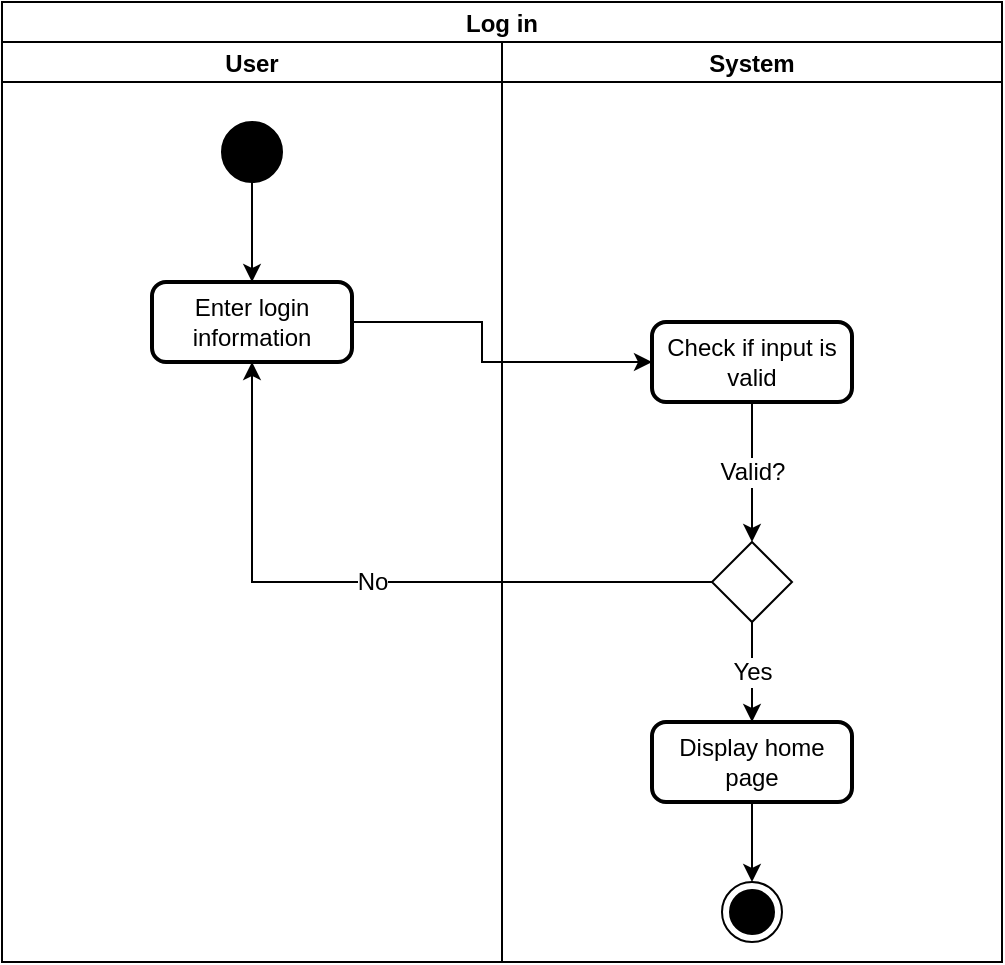 <mxfile version="20.3.0" type="device" pages="11"><diagram id="prtHgNgQTEPvFCAcTncT" name="Login"><mxGraphModel dx="1038" dy="649" grid="0" gridSize="10" guides="1" tooltips="1" connect="1" arrows="1" fold="1" page="1" pageScale="1" pageWidth="827" pageHeight="1169" math="0" shadow="0"><root><mxCell id="0"/><mxCell id="1" parent="0"/><mxCell id="gRICAGmIwAGmzUOgsIN_-2" value="Log in" style="swimlane;childLayout=stackLayout;resizeParent=1;resizeParentMax=0;startSize=20;" parent="1" vertex="1"><mxGeometry x="150" y="40" width="500" height="480" as="geometry"/></mxCell><mxCell id="gRICAGmIwAGmzUOgsIN_-3" value="User" style="swimlane;startSize=20;" parent="gRICAGmIwAGmzUOgsIN_-2" vertex="1"><mxGeometry y="20" width="250" height="460" as="geometry"/></mxCell><mxCell id="gRICAGmIwAGmzUOgsIN_-6" value="" style="ellipse;fillColor=strokeColor;" parent="gRICAGmIwAGmzUOgsIN_-3" vertex="1"><mxGeometry x="110" y="40" width="30" height="30" as="geometry"/></mxCell><mxCell id="raNjBk9hgWrfvf3Q4Aet-2" value="Enter login information" style="rounded=1;whiteSpace=wrap;html=1;absoluteArcSize=1;arcSize=14;strokeWidth=2;" parent="gRICAGmIwAGmzUOgsIN_-3" vertex="1"><mxGeometry x="75" y="120" width="100" height="40" as="geometry"/></mxCell><mxCell id="raNjBk9hgWrfvf3Q4Aet-19" value="" style="endArrow=classic;html=1;rounded=0;fontSize=12;exitX=0.5;exitY=1;exitDx=0;exitDy=0;entryX=0.5;entryY=0;entryDx=0;entryDy=0;" parent="gRICAGmIwAGmzUOgsIN_-3" source="gRICAGmIwAGmzUOgsIN_-6" target="raNjBk9hgWrfvf3Q4Aet-2" edge="1"><mxGeometry width="50" height="50" relative="1" as="geometry"><mxPoint x="240" y="310" as="sourcePoint"/><mxPoint x="290" y="260" as="targetPoint"/></mxGeometry></mxCell><mxCell id="gRICAGmIwAGmzUOgsIN_-4" value="System" style="swimlane;startSize=20;" parent="gRICAGmIwAGmzUOgsIN_-2" vertex="1"><mxGeometry x="250" y="20" width="250" height="460" as="geometry"/></mxCell><mxCell id="raNjBk9hgWrfvf3Q4Aet-1" value="" style="ellipse;html=1;shape=endState;fillColor=strokeColor;" parent="gRICAGmIwAGmzUOgsIN_-4" vertex="1"><mxGeometry x="110" y="420" width="30" height="30" as="geometry"/></mxCell><mxCell id="raNjBk9hgWrfvf3Q4Aet-4" value="Check if input is valid" style="rounded=1;whiteSpace=wrap;html=1;absoluteArcSize=1;arcSize=14;strokeWidth=2;" parent="gRICAGmIwAGmzUOgsIN_-4" vertex="1"><mxGeometry x="75" y="140" width="100" height="40" as="geometry"/></mxCell><mxCell id="raNjBk9hgWrfvf3Q4Aet-13" value="" style="rhombus;" parent="gRICAGmIwAGmzUOgsIN_-4" vertex="1"><mxGeometry x="105" y="250" width="40" height="40" as="geometry"/></mxCell><mxCell id="raNjBk9hgWrfvf3Q4Aet-16" value="&lt;font style=&quot;font-size: 12px;&quot;&gt;Valid?&lt;/font&gt;" style="endArrow=classic;html=1;rounded=0;exitX=0.5;exitY=1;exitDx=0;exitDy=0;entryX=0.5;entryY=0;entryDx=0;entryDy=0;" parent="gRICAGmIwAGmzUOgsIN_-4" source="raNjBk9hgWrfvf3Q4Aet-4" target="raNjBk9hgWrfvf3Q4Aet-13" edge="1"><mxGeometry width="50" height="50" relative="1" as="geometry"><mxPoint x="-10" y="240" as="sourcePoint"/><mxPoint x="40" y="190" as="targetPoint"/></mxGeometry></mxCell><mxCell id="raNjBk9hgWrfvf3Q4Aet-5" value="Display home page" style="rounded=1;whiteSpace=wrap;html=1;absoluteArcSize=1;arcSize=14;strokeWidth=2;" parent="gRICAGmIwAGmzUOgsIN_-4" vertex="1"><mxGeometry x="75" y="340" width="100" height="40" as="geometry"/></mxCell><mxCell id="raNjBk9hgWrfvf3Q4Aet-18" value="Yes" style="endArrow=classic;html=1;rounded=0;fontSize=12;exitX=0.5;exitY=1;exitDx=0;exitDy=0;entryX=0.5;entryY=0;entryDx=0;entryDy=0;" parent="gRICAGmIwAGmzUOgsIN_-4" source="raNjBk9hgWrfvf3Q4Aet-13" target="raNjBk9hgWrfvf3Q4Aet-5" edge="1"><mxGeometry width="50" height="50" relative="1" as="geometry"><mxPoint x="-10" y="340" as="sourcePoint"/><mxPoint x="40" y="290" as="targetPoint"/></mxGeometry></mxCell><mxCell id="raNjBk9hgWrfvf3Q4Aet-20" value="" style="endArrow=classic;html=1;rounded=0;fontSize=12;exitX=0.5;exitY=1;exitDx=0;exitDy=0;entryX=0.5;entryY=0;entryDx=0;entryDy=0;" parent="gRICAGmIwAGmzUOgsIN_-4" source="raNjBk9hgWrfvf3Q4Aet-5" target="raNjBk9hgWrfvf3Q4Aet-1" edge="1"><mxGeometry width="50" height="50" relative="1" as="geometry"><mxPoint x="-10" y="310" as="sourcePoint"/><mxPoint x="40" y="260" as="targetPoint"/></mxGeometry></mxCell><mxCell id="raNjBk9hgWrfvf3Q4Aet-17" value="No" style="endArrow=classic;html=1;rounded=0;fontSize=12;exitX=0;exitY=0.5;exitDx=0;exitDy=0;entryX=0.5;entryY=1;entryDx=0;entryDy=0;edgeStyle=orthogonalEdgeStyle;" parent="gRICAGmIwAGmzUOgsIN_-2" source="raNjBk9hgWrfvf3Q4Aet-13" target="raNjBk9hgWrfvf3Q4Aet-2" edge="1"><mxGeometry width="50" height="50" relative="1" as="geometry"><mxPoint x="240" y="260" as="sourcePoint"/><mxPoint x="290" y="210" as="targetPoint"/></mxGeometry></mxCell><mxCell id="raNjBk9hgWrfvf3Q4Aet-21" value="" style="endArrow=classic;html=1;rounded=0;fontSize=12;exitX=1;exitY=0.5;exitDx=0;exitDy=0;entryX=0;entryY=0.5;entryDx=0;entryDy=0;edgeStyle=orthogonalEdgeStyle;" parent="gRICAGmIwAGmzUOgsIN_-2" source="raNjBk9hgWrfvf3Q4Aet-2" target="raNjBk9hgWrfvf3Q4Aet-4" edge="1"><mxGeometry width="50" height="50" relative="1" as="geometry"><mxPoint x="240" y="230" as="sourcePoint"/><mxPoint x="290" y="180" as="targetPoint"/><Array as="points"><mxPoint x="240" y="160"/><mxPoint x="240" y="180"/></Array></mxGeometry></mxCell></root></mxGraphModel></diagram><diagram name="Set deadline" id="ionEjnmdnbjd8hW5aTcK"><mxGraphModel dx="1038" dy="649" grid="0" gridSize="10" guides="1" tooltips="1" connect="1" arrows="1" fold="1" page="1" pageScale="1" pageWidth="827" pageHeight="1169" math="0" shadow="0"><root><mxCell id="CAwXHI6xqizerCwmK04n-0"/><mxCell id="CAwXHI6xqizerCwmK04n-1" parent="CAwXHI6xqizerCwmK04n-0"/><mxCell id="CAwXHI6xqizerCwmK04n-2" value="Set deadline" style="swimlane;childLayout=stackLayout;resizeParent=1;resizeParentMax=0;startSize=20;" parent="CAwXHI6xqizerCwmK04n-1" vertex="1"><mxGeometry x="150" y="40" width="500" height="540" as="geometry"/></mxCell><mxCell id="CAwXHI6xqizerCwmK04n-3" value="User" style="swimlane;startSize=20;" parent="CAwXHI6xqizerCwmK04n-2" vertex="1"><mxGeometry y="20" width="250" height="520" as="geometry"/></mxCell><mxCell id="CAwXHI6xqizerCwmK04n-4" value="" style="ellipse;fillColor=strokeColor;" parent="CAwXHI6xqizerCwmK04n-3" vertex="1"><mxGeometry x="110" y="40" width="30" height="30" as="geometry"/></mxCell><mxCell id="CAwXHI6xqizerCwmK04n-5" value="Enter deadline date" style="rounded=1;whiteSpace=wrap;html=1;absoluteArcSize=1;arcSize=14;strokeWidth=2;" parent="CAwXHI6xqizerCwmK04n-3" vertex="1"><mxGeometry x="75" y="120" width="100" height="40" as="geometry"/></mxCell><mxCell id="CAwXHI6xqizerCwmK04n-6" value="" style="endArrow=classic;html=1;rounded=0;fontSize=12;exitX=0.5;exitY=1;exitDx=0;exitDy=0;entryX=0.5;entryY=0;entryDx=0;entryDy=0;" parent="CAwXHI6xqizerCwmK04n-3" source="CAwXHI6xqizerCwmK04n-4" target="CAwXHI6xqizerCwmK04n-5" edge="1"><mxGeometry width="50" height="50" relative="1" as="geometry"><mxPoint x="240" y="310" as="sourcePoint"/><mxPoint x="290" y="260" as="targetPoint"/></mxGeometry></mxCell><mxCell id="CAwXHI6xqizerCwmK04n-15" value="No" style="endArrow=classic;html=1;rounded=0;fontSize=12;exitX=0;exitY=0.5;exitDx=0;exitDy=0;entryX=0.5;entryY=1;entryDx=0;entryDy=0;edgeStyle=orthogonalEdgeStyle;" parent="CAwXHI6xqizerCwmK04n-2" source="CAwXHI6xqizerCwmK04n-10" target="CAwXHI6xqizerCwmK04n-5" edge="1"><mxGeometry width="50" height="50" relative="1" as="geometry"><mxPoint x="240" y="260" as="sourcePoint"/><mxPoint x="290" y="210" as="targetPoint"/></mxGeometry></mxCell><mxCell id="CAwXHI6xqizerCwmK04n-16" value="" style="endArrow=classic;html=1;rounded=0;fontSize=12;exitX=1;exitY=0.5;exitDx=0;exitDy=0;entryX=0;entryY=0.5;entryDx=0;entryDy=0;edgeStyle=orthogonalEdgeStyle;" parent="CAwXHI6xqizerCwmK04n-2" source="CAwXHI6xqizerCwmK04n-5" target="CAwXHI6xqizerCwmK04n-9" edge="1"><mxGeometry width="50" height="50" relative="1" as="geometry"><mxPoint x="240" y="230" as="sourcePoint"/><mxPoint x="290" y="180" as="targetPoint"/><Array as="points"><mxPoint x="240" y="160"/><mxPoint x="240" y="180"/></Array></mxGeometry></mxCell><mxCell id="CAwXHI6xqizerCwmK04n-7" value="System" style="swimlane;startSize=20;" parent="CAwXHI6xqizerCwmK04n-2" vertex="1"><mxGeometry x="250" y="20" width="250" height="520" as="geometry"/></mxCell><mxCell id="CAwXHI6xqizerCwmK04n-8" value="" style="ellipse;html=1;shape=endState;fillColor=strokeColor;" parent="CAwXHI6xqizerCwmK04n-7" vertex="1"><mxGeometry x="110" y="470" width="30" height="30" as="geometry"/></mxCell><mxCell id="CAwXHI6xqizerCwmK04n-9" value="Ask to commit" style="rounded=1;whiteSpace=wrap;html=1;absoluteArcSize=1;arcSize=14;strokeWidth=2;" parent="CAwXHI6xqizerCwmK04n-7" vertex="1"><mxGeometry x="75" y="140" width="100" height="40" as="geometry"/></mxCell><mxCell id="CAwXHI6xqizerCwmK04n-10" value="" style="rhombus;" parent="CAwXHI6xqizerCwmK04n-7" vertex="1"><mxGeometry x="105" y="230" width="40" height="40" as="geometry"/></mxCell><mxCell id="CAwXHI6xqizerCwmK04n-11" value="&lt;font style=&quot;font-size: 12px;&quot;&gt;Commit?&lt;/font&gt;" style="endArrow=classic;html=1;rounded=0;exitX=0.5;exitY=1;exitDx=0;exitDy=0;entryX=0.5;entryY=0;entryDx=0;entryDy=0;" parent="CAwXHI6xqizerCwmK04n-7" source="CAwXHI6xqizerCwmK04n-9" target="CAwXHI6xqizerCwmK04n-10" edge="1"><mxGeometry width="50" height="50" relative="1" as="geometry"><mxPoint x="-10" y="240" as="sourcePoint"/><mxPoint x="40" y="190" as="targetPoint"/></mxGeometry></mxCell><mxCell id="CAwXHI6xqizerCwmK04n-12" value="Set deadline" style="rounded=1;whiteSpace=wrap;html=1;absoluteArcSize=1;arcSize=14;strokeWidth=2;" parent="CAwXHI6xqizerCwmK04n-7" vertex="1"><mxGeometry x="75" y="320" width="100" height="40" as="geometry"/></mxCell><mxCell id="CAwXHI6xqizerCwmK04n-13" value="Yes" style="endArrow=classic;html=1;rounded=0;fontSize=12;exitX=0.5;exitY=1;exitDx=0;exitDy=0;entryX=0.5;entryY=0;entryDx=0;entryDy=0;" parent="CAwXHI6xqizerCwmK04n-7" source="CAwXHI6xqizerCwmK04n-10" target="CAwXHI6xqizerCwmK04n-12" edge="1"><mxGeometry width="50" height="50" relative="1" as="geometry"><mxPoint x="-10" y="340" as="sourcePoint"/><mxPoint x="40" y="290" as="targetPoint"/></mxGeometry></mxCell><mxCell id="VKgjlOaG30iN3tjD6oyz-0" value="Display home page" style="rounded=1;whiteSpace=wrap;html=1;absoluteArcSize=1;arcSize=14;strokeWidth=2;" parent="CAwXHI6xqizerCwmK04n-7" vertex="1"><mxGeometry x="75" y="400" width="100" height="40" as="geometry"/></mxCell><mxCell id="VKgjlOaG30iN3tjD6oyz-1" value="" style="endArrow=classic;html=1;rounded=0;exitX=0.5;exitY=1;exitDx=0;exitDy=0;entryX=0.5;entryY=0;entryDx=0;entryDy=0;" parent="CAwXHI6xqizerCwmK04n-7" source="CAwXHI6xqizerCwmK04n-12" target="VKgjlOaG30iN3tjD6oyz-0" edge="1"><mxGeometry width="50" height="50" relative="1" as="geometry"><mxPoint x="-10" y="310" as="sourcePoint"/><mxPoint x="40" y="260" as="targetPoint"/></mxGeometry></mxCell><mxCell id="VKgjlOaG30iN3tjD6oyz-2" value="" style="endArrow=classic;html=1;rounded=0;entryX=0.5;entryY=0;entryDx=0;entryDy=0;exitX=0.5;exitY=1;exitDx=0;exitDy=0;" parent="CAwXHI6xqizerCwmK04n-7" source="VKgjlOaG30iN3tjD6oyz-0" target="CAwXHI6xqizerCwmK04n-8" edge="1"><mxGeometry width="50" height="50" relative="1" as="geometry"><mxPoint x="-10" y="310" as="sourcePoint"/><mxPoint x="40" y="260" as="targetPoint"/></mxGeometry></mxCell></root></mxGraphModel></diagram><diagram name="Add proposal" id="Cu7K_gE2kmNOxSyPo9Qb"><mxGraphModel dx="1038" dy="649" grid="0" gridSize="10" guides="1" tooltips="1" connect="1" arrows="1" fold="1" page="1" pageScale="1" pageWidth="827" pageHeight="1169" math="0" shadow="0"><root><mxCell id="NbHK6wWjEge3ATUM_PWj-0"/><mxCell id="NbHK6wWjEge3ATUM_PWj-1" parent="NbHK6wWjEge3ATUM_PWj-0"/><mxCell id="NbHK6wWjEge3ATUM_PWj-2" value="Add proposal" style="swimlane;childLayout=stackLayout;resizeParent=1;resizeParentMax=0;startSize=20;" parent="NbHK6wWjEge3ATUM_PWj-1" vertex="1"><mxGeometry x="150" y="40" width="500" height="600" as="geometry"/></mxCell><mxCell id="NbHK6wWjEge3ATUM_PWj-3" value="Faculty member" style="swimlane;startSize=20;" parent="NbHK6wWjEge3ATUM_PWj-2" vertex="1"><mxGeometry y="20" width="250" height="580" as="geometry"/></mxCell><mxCell id="NbHK6wWjEge3ATUM_PWj-4" value="" style="ellipse;fillColor=strokeColor;" parent="NbHK6wWjEge3ATUM_PWj-3" vertex="1"><mxGeometry x="110" y="40" width="30" height="30" as="geometry"/></mxCell><mxCell id="NbHK6wWjEge3ATUM_PWj-5" value="Enter proposal" style="rounded=1;whiteSpace=wrap;html=1;absoluteArcSize=1;arcSize=14;strokeWidth=2;" parent="NbHK6wWjEge3ATUM_PWj-3" vertex="1"><mxGeometry x="75" y="120" width="100" height="40" as="geometry"/></mxCell><mxCell id="NbHK6wWjEge3ATUM_PWj-6" value="" style="endArrow=classic;html=1;rounded=0;fontSize=12;exitX=0.5;exitY=1;exitDx=0;exitDy=0;entryX=0.5;entryY=0;entryDx=0;entryDy=0;" parent="NbHK6wWjEge3ATUM_PWj-3" source="NbHK6wWjEge3ATUM_PWj-4" target="NbHK6wWjEge3ATUM_PWj-5" edge="1"><mxGeometry width="50" height="50" relative="1" as="geometry"><mxPoint x="240" y="310" as="sourcePoint"/><mxPoint x="290" y="260" as="targetPoint"/></mxGeometry></mxCell><mxCell id="osGz5YVzTOXwZK_zb1cE-0" value="" style="rhombus;" parent="NbHK6wWjEge3ATUM_PWj-3" vertex="1"><mxGeometry x="105" y="340" width="40" height="40" as="geometry"/></mxCell><mxCell id="osGz5YVzTOXwZK_zb1cE-2" value="No" style="endArrow=classic;html=1;rounded=0;fontSize=12;exitX=0;exitY=0.5;exitDx=0;exitDy=0;entryX=0;entryY=0.5;entryDx=0;entryDy=0;edgeStyle=orthogonalEdgeStyle;" parent="NbHK6wWjEge3ATUM_PWj-3" source="osGz5YVzTOXwZK_zb1cE-0" target="NbHK6wWjEge3ATUM_PWj-5" edge="1"><mxGeometry width="50" height="50" relative="1" as="geometry"><mxPoint x="240" y="360" as="sourcePoint"/><mxPoint x="40" y="170" as="targetPoint"/><Array as="points"><mxPoint x="40" y="360"/><mxPoint x="40" y="140"/></Array></mxGeometry></mxCell><mxCell id="NbHK6wWjEge3ATUM_PWj-7" value="System" style="swimlane;startSize=20;" parent="NbHK6wWjEge3ATUM_PWj-2" vertex="1"><mxGeometry x="250" y="20" width="250" height="580" as="geometry"/></mxCell><mxCell id="NbHK6wWjEge3ATUM_PWj-8" value="" style="ellipse;html=1;shape=endState;fillColor=strokeColor;" parent="NbHK6wWjEge3ATUM_PWj-7" vertex="1"><mxGeometry x="110" y="510" width="30" height="30" as="geometry"/></mxCell><mxCell id="NbHK6wWjEge3ATUM_PWj-9" value="Check if proposal meets conditions" style="rounded=1;whiteSpace=wrap;html=1;absoluteArcSize=1;arcSize=14;strokeWidth=2;" parent="NbHK6wWjEge3ATUM_PWj-7" vertex="1"><mxGeometry x="75" y="140" width="100" height="40" as="geometry"/></mxCell><mxCell id="NbHK6wWjEge3ATUM_PWj-10" value="" style="rhombus;" parent="NbHK6wWjEge3ATUM_PWj-7" vertex="1"><mxGeometry x="105" y="250" width="40" height="40" as="geometry"/></mxCell><mxCell id="NbHK6wWjEge3ATUM_PWj-11" value="&lt;font style=&quot;font-size: 12px;&quot;&gt;Complete?&lt;/font&gt;" style="endArrow=classic;html=1;rounded=0;exitX=0.5;exitY=1;exitDx=0;exitDy=0;entryX=0.5;entryY=0;entryDx=0;entryDy=0;" parent="NbHK6wWjEge3ATUM_PWj-7" source="NbHK6wWjEge3ATUM_PWj-9" target="NbHK6wWjEge3ATUM_PWj-10" edge="1"><mxGeometry width="50" height="50" relative="1" as="geometry"><mxPoint x="-10" y="240" as="sourcePoint"/><mxPoint x="40" y="190" as="targetPoint"/></mxGeometry></mxCell><mxCell id="NbHK6wWjEge3ATUM_PWj-12" value="Ask user to submit" style="rounded=1;whiteSpace=wrap;html=1;absoluteArcSize=1;arcSize=14;strokeWidth=2;" parent="NbHK6wWjEge3ATUM_PWj-7" vertex="1"><mxGeometry x="75" y="340" width="100" height="40" as="geometry"/></mxCell><mxCell id="NbHK6wWjEge3ATUM_PWj-13" value="Yes" style="endArrow=classic;html=1;rounded=0;fontSize=12;exitX=0.5;exitY=1;exitDx=0;exitDy=0;entryX=0.5;entryY=0;entryDx=0;entryDy=0;" parent="NbHK6wWjEge3ATUM_PWj-7" source="NbHK6wWjEge3ATUM_PWj-10" target="NbHK6wWjEge3ATUM_PWj-12" edge="1"><mxGeometry width="50" height="50" relative="1" as="geometry"><mxPoint x="-10" y="340" as="sourcePoint"/><mxPoint x="40" y="290" as="targetPoint"/></mxGeometry></mxCell><mxCell id="NbHK6wWjEge3ATUM_PWj-18" value="Proposal added" style="rounded=1;whiteSpace=wrap;html=1;absoluteArcSize=1;arcSize=14;strokeWidth=2;" parent="NbHK6wWjEge3ATUM_PWj-7" vertex="1"><mxGeometry x="75" y="420" width="100" height="40" as="geometry"/></mxCell><mxCell id="osGz5YVzTOXwZK_zb1cE-4" value="" style="endArrow=classic;html=1;rounded=0;fontSize=12;entryX=0.5;entryY=0;entryDx=0;entryDy=0;exitX=0.5;exitY=1;exitDx=0;exitDy=0;" parent="NbHK6wWjEge3ATUM_PWj-7" source="NbHK6wWjEge3ATUM_PWj-18" target="NbHK6wWjEge3ATUM_PWj-8" edge="1"><mxGeometry width="50" height="50" relative="1" as="geometry"><mxPoint x="-10" y="360" as="sourcePoint"/><mxPoint x="40" y="310" as="targetPoint"/></mxGeometry></mxCell><mxCell id="NbHK6wWjEge3ATUM_PWj-15" value="No" style="endArrow=classic;html=1;rounded=0;fontSize=12;exitX=0;exitY=0.5;exitDx=0;exitDy=0;entryX=0.5;entryY=1;entryDx=0;entryDy=0;edgeStyle=orthogonalEdgeStyle;" parent="NbHK6wWjEge3ATUM_PWj-2" source="NbHK6wWjEge3ATUM_PWj-10" target="NbHK6wWjEge3ATUM_PWj-5" edge="1"><mxGeometry width="50" height="50" relative="1" as="geometry"><mxPoint x="240" y="260" as="sourcePoint"/><mxPoint x="290" y="210" as="targetPoint"/></mxGeometry></mxCell><mxCell id="NbHK6wWjEge3ATUM_PWj-16" value="" style="endArrow=classic;html=1;rounded=0;fontSize=12;exitX=1;exitY=0.5;exitDx=0;exitDy=0;entryX=0;entryY=0.5;entryDx=0;entryDy=0;edgeStyle=orthogonalEdgeStyle;" parent="NbHK6wWjEge3ATUM_PWj-2" source="NbHK6wWjEge3ATUM_PWj-5" target="NbHK6wWjEge3ATUM_PWj-9" edge="1"><mxGeometry width="50" height="50" relative="1" as="geometry"><mxPoint x="240" y="230" as="sourcePoint"/><mxPoint x="290" y="180" as="targetPoint"/><Array as="points"><mxPoint x="240" y="160"/><mxPoint x="240" y="180"/></Array></mxGeometry></mxCell><mxCell id="osGz5YVzTOXwZK_zb1cE-1" value="Submit?" style="endArrow=classic;html=1;rounded=0;fontSize=12;exitX=0;exitY=0.5;exitDx=0;exitDy=0;entryX=1;entryY=0.5;entryDx=0;entryDy=0;" parent="NbHK6wWjEge3ATUM_PWj-2" source="NbHK6wWjEge3ATUM_PWj-12" target="osGz5YVzTOXwZK_zb1cE-0" edge="1"><mxGeometry width="50" height="50" relative="1" as="geometry"><mxPoint x="240" y="380" as="sourcePoint"/><mxPoint x="170" y="370" as="targetPoint"/></mxGeometry></mxCell><mxCell id="osGz5YVzTOXwZK_zb1cE-3" value="Yes" style="endArrow=classic;html=1;rounded=0;fontSize=12;exitX=0.5;exitY=1;exitDx=0;exitDy=0;entryX=0;entryY=0.5;entryDx=0;entryDy=0;edgeStyle=orthogonalEdgeStyle;" parent="NbHK6wWjEge3ATUM_PWj-2" source="osGz5YVzTOXwZK_zb1cE-0" target="NbHK6wWjEge3ATUM_PWj-18" edge="1"><mxGeometry width="50" height="50" relative="1" as="geometry"><mxPoint x="240" y="380" as="sourcePoint"/><mxPoint x="290" y="330" as="targetPoint"/></mxGeometry></mxCell></root></mxGraphModel></diagram><diagram name="Authorize students" id="3LOdNMzfLGq4f17G5cO9"><mxGraphModel dx="1038" dy="649" grid="0" gridSize="10" guides="1" tooltips="1" connect="1" arrows="1" fold="1" page="1" pageScale="1" pageWidth="827" pageHeight="1169" math="0" shadow="0"><root><mxCell id="OYb23r8nnRvw2Ws8iz8l-0"/><mxCell id="OYb23r8nnRvw2Ws8iz8l-1" parent="OYb23r8nnRvw2Ws8iz8l-0"/><mxCell id="OYb23r8nnRvw2Ws8iz8l-2" value="Authorize students" style="swimlane;childLayout=stackLayout;resizeParent=1;resizeParentMax=0;startSize=20;" parent="OYb23r8nnRvw2Ws8iz8l-1" vertex="1"><mxGeometry x="150" y="40" width="500" height="670" as="geometry"/></mxCell><mxCell id="OYb23r8nnRvw2Ws8iz8l-3" value="Committee member" style="swimlane;startSize=20;" parent="OYb23r8nnRvw2Ws8iz8l-2" vertex="1"><mxGeometry y="20" width="250" height="650" as="geometry"/></mxCell><mxCell id="OYb23r8nnRvw2Ws8iz8l-4" value="" style="ellipse;fillColor=strokeColor;" parent="OYb23r8nnRvw2Ws8iz8l-3" vertex="1"><mxGeometry x="109" y="40" width="30" height="30" as="geometry"/></mxCell><mxCell id="OYb23r8nnRvw2Ws8iz8l-5" value="Enter students information" style="rounded=1;whiteSpace=wrap;html=1;absoluteArcSize=1;arcSize=14;strokeWidth=2;" parent="OYb23r8nnRvw2Ws8iz8l-3" vertex="1"><mxGeometry x="74" y="100" width="100" height="40" as="geometry"/></mxCell><mxCell id="OYb23r8nnRvw2Ws8iz8l-6" value="" style="endArrow=classic;html=1;rounded=0;fontSize=12;exitX=0.5;exitY=1;exitDx=0;exitDy=0;entryX=0.5;entryY=0;entryDx=0;entryDy=0;" parent="OYb23r8nnRvw2Ws8iz8l-3" source="OYb23r8nnRvw2Ws8iz8l-4" target="OYb23r8nnRvw2Ws8iz8l-5" edge="1"><mxGeometry width="50" height="50" relative="1" as="geometry"><mxPoint x="240" y="310" as="sourcePoint"/><mxPoint x="125" y="123" as="targetPoint"/></mxGeometry></mxCell><mxCell id="7dsPlKRci-TStGxGmKQc-9" value="Submit" style="rounded=1;whiteSpace=wrap;html=1;absoluteArcSize=1;arcSize=14;strokeWidth=2;" parent="OYb23r8nnRvw2Ws8iz8l-3" vertex="1"><mxGeometry x="74" y="200" width="100" height="40" as="geometry"/></mxCell><mxCell id="7dsPlKRci-TStGxGmKQc-10" value="" style="endArrow=classic;html=1;rounded=0;exitX=0.5;exitY=1;exitDx=0;exitDy=0;entryX=0.5;entryY=0;entryDx=0;entryDy=0;" parent="OYb23r8nnRvw2Ws8iz8l-3" source="OYb23r8nnRvw2Ws8iz8l-5" target="7dsPlKRci-TStGxGmKQc-9" edge="1"><mxGeometry width="50" height="50" relative="1" as="geometry"><mxPoint x="229" y="270" as="sourcePoint"/><mxPoint x="279" y="220" as="targetPoint"/></mxGeometry></mxCell><mxCell id="N1Nc_-G0NmIv1DMnTT3Q-8" value="" style="endArrow=classic;html=1;rounded=0;exitX=1;exitY=0.5;exitDx=0;exitDy=0;edgeStyle=orthogonalEdgeStyle;" parent="OYb23r8nnRvw2Ws8iz8l-2" source="7dsPlKRci-TStGxGmKQc-9" target="N1Nc_-G0NmIv1DMnTT3Q-5" edge="1"><mxGeometry width="50" height="50" relative="1" as="geometry"><mxPoint x="239" y="390" as="sourcePoint"/><mxPoint x="369" y="240" as="targetPoint"/></mxGeometry></mxCell><mxCell id="OYb23r8nnRvw2Ws8iz8l-9" value="System" style="swimlane;startSize=20;" parent="OYb23r8nnRvw2Ws8iz8l-2" vertex="1"><mxGeometry x="250" y="20" width="250" height="650" as="geometry"/></mxCell><mxCell id="OYb23r8nnRvw2Ws8iz8l-10" value="" style="ellipse;html=1;shape=endState;fillColor=strokeColor;" parent="OYb23r8nnRvw2Ws8iz8l-9" vertex="1"><mxGeometry x="110" y="595" width="30" height="30" as="geometry"/></mxCell><mxCell id="OYb23r8nnRvw2Ws8iz8l-11" value="Check if information is complete" style="rounded=1;whiteSpace=wrap;html=1;absoluteArcSize=1;arcSize=14;strokeWidth=2;" parent="OYb23r8nnRvw2Ws8iz8l-9" vertex="1"><mxGeometry x="71.5" y="300" width="105" height="50" as="geometry"/></mxCell><mxCell id="OYb23r8nnRvw2Ws8iz8l-12" value="" style="rhombus;" parent="OYb23r8nnRvw2Ws8iz8l-9" vertex="1"><mxGeometry x="104" y="400" width="40" height="40" as="geometry"/></mxCell><mxCell id="OYb23r8nnRvw2Ws8iz8l-13" value="&lt;font style=&quot;font-size: 12px;&quot;&gt;Complete?&lt;/font&gt;" style="endArrow=classic;html=1;rounded=0;exitX=0.5;exitY=1;exitDx=0;exitDy=0;entryX=0.5;entryY=0;entryDx=0;entryDy=0;" parent="OYb23r8nnRvw2Ws8iz8l-9" source="OYb23r8nnRvw2Ws8iz8l-11" target="OYb23r8nnRvw2Ws8iz8l-12" edge="1"><mxGeometry width="50" height="50" relative="1" as="geometry"><mxPoint x="-11" y="380" as="sourcePoint"/><mxPoint x="39" y="330" as="targetPoint"/></mxGeometry></mxCell><mxCell id="OYb23r8nnRvw2Ws8iz8l-15" value="Yes" style="endArrow=classic;html=1;rounded=0;fontSize=12;exitX=0.5;exitY=1;exitDx=0;exitDy=0;entryX=0.5;entryY=0;entryDx=0;entryDy=0;" parent="OYb23r8nnRvw2Ws8iz8l-9" source="OYb23r8nnRvw2Ws8iz8l-12" target="OYb23r8nnRvw2Ws8iz8l-16" edge="1"><mxGeometry width="50" height="50" relative="1" as="geometry"><mxPoint x="-11" y="480" as="sourcePoint"/><mxPoint x="124" y="480" as="targetPoint"/></mxGeometry></mxCell><mxCell id="OYb23r8nnRvw2Ws8iz8l-16" value="Students added" style="rounded=1;whiteSpace=wrap;html=1;absoluteArcSize=1;arcSize=14;strokeWidth=2;" parent="OYb23r8nnRvw2Ws8iz8l-9" vertex="1"><mxGeometry x="74" y="490" width="100" height="40" as="geometry"/></mxCell><mxCell id="7dsPlKRci-TStGxGmKQc-24" value="" style="line;strokeWidth=4;html=1;perimeter=backbonePerimeter;points=[];outlineConnect=0;" parent="OYb23r8nnRvw2Ws8iz8l-9" vertex="1"><mxGeometry x="74" y="560" width="100" height="10" as="geometry"/></mxCell><mxCell id="N1Nc_-G0NmIv1DMnTT3Q-5" value="" style="line;strokeWidth=4;html=1;perimeter=backbonePerimeter;points=[];outlineConnect=0;" parent="OYb23r8nnRvw2Ws8iz8l-9" vertex="1"><mxGeometry x="74" y="250" width="100" height="10" as="geometry"/></mxCell><mxCell id="N1Nc_-G0NmIv1DMnTT3Q-7" value="" style="endArrow=classic;html=1;rounded=0;entryX=0.5;entryY=0;entryDx=0;entryDy=0;" parent="OYb23r8nnRvw2Ws8iz8l-9" source="N1Nc_-G0NmIv1DMnTT3Q-5" target="OYb23r8nnRvw2Ws8iz8l-11" edge="1"><mxGeometry width="50" height="50" relative="1" as="geometry"><mxPoint x="129" y="280" as="sourcePoint"/><mxPoint x="39" y="320" as="targetPoint"/></mxGeometry></mxCell><mxCell id="7dsPlKRci-TStGxGmKQc-16" value="For each student" style="text;html=1;align=center;verticalAlign=middle;resizable=0;points=[];autosize=1;strokeColor=none;fillColor=none;" parent="OYb23r8nnRvw2Ws8iz8l-9" vertex="1"><mxGeometry x="129" y="230" width="110" height="30" as="geometry"/></mxCell><mxCell id="7dsPlKRci-TStGxGmKQc-17" value="End for each" style="text;html=1;align=center;verticalAlign=middle;resizable=0;points=[];autosize=1;strokeColor=none;fillColor=none;" parent="OYb23r8nnRvw2Ws8iz8l-9" vertex="1"><mxGeometry x="129" y="540" width="90" height="30" as="geometry"/></mxCell><mxCell id="3E5sfkjKEuvWKLWPW9Ew-1" value="No" style="endArrow=classic;html=1;rounded=0;exitX=0;exitY=0.5;exitDx=0;exitDy=0;entryX=0;entryY=0.5;entryDx=0;entryDy=0;edgeStyle=orthogonalEdgeStyle;" parent="OYb23r8nnRvw2Ws8iz8l-2" source="OYb23r8nnRvw2Ws8iz8l-12" target="7dsPlKRci-TStGxGmKQc-9" edge="1"><mxGeometry width="50" height="50" relative="1" as="geometry"><mxPoint x="240" y="420" as="sourcePoint"/><mxPoint x="290" y="370" as="targetPoint"/><Array as="points"><mxPoint x="50" y="440"/><mxPoint x="50" y="240"/></Array></mxGeometry></mxCell><mxCell id="7dsPlKRci-TStGxGmKQc-14" value="" style="endArrow=classic;html=1;rounded=0;entryX=0.5;entryY=0;entryDx=0;entryDy=0;" parent="OYb23r8nnRvw2Ws8iz8l-1" target="OYb23r8nnRvw2Ws8iz8l-10" edge="1"><mxGeometry width="50" height="50" relative="1" as="geometry"><mxPoint x="524.5" y="620" as="sourcePoint"/><mxPoint x="431.5" y="380" as="targetPoint"/></mxGeometry></mxCell><mxCell id="7dsPlKRci-TStGxGmKQc-15" value="" style="endArrow=classic;html=1;rounded=0;exitX=0.5;exitY=1;exitDx=0;exitDy=0;" parent="OYb23r8nnRvw2Ws8iz8l-1" source="OYb23r8nnRvw2Ws8iz8l-16" edge="1"><mxGeometry width="50" height="50" relative="1" as="geometry"><mxPoint x="381.5" y="430" as="sourcePoint"/><mxPoint x="524.5" y="620" as="targetPoint"/></mxGeometry></mxCell></root></mxGraphModel></diagram><diagram name="Rank proposals" id="bUYeg7gIzCwBqtMgAsU0"><mxGraphModel dx="1038" dy="649" grid="0" gridSize="10" guides="1" tooltips="1" connect="1" arrows="1" fold="1" page="0" pageScale="1" pageWidth="827" pageHeight="1169" math="0" shadow="0"><root><mxCell id="gKlWy5rtDHoKA9OxPz_a-0"/><mxCell id="gKlWy5rtDHoKA9OxPz_a-1" parent="gKlWy5rtDHoKA9OxPz_a-0"/><mxCell id="gKlWy5rtDHoKA9OxPz_a-2" value="Rank proposals" style="swimlane;childLayout=stackLayout;resizeParent=1;resizeParentMax=0;startSize=20;" parent="gKlWy5rtDHoKA9OxPz_a-1" vertex="1"><mxGeometry x="150" y="40" width="500" height="600" as="geometry"/></mxCell><mxCell id="gKlWy5rtDHoKA9OxPz_a-3" value="User" style="swimlane;startSize=20;" parent="gKlWy5rtDHoKA9OxPz_a-2" vertex="1"><mxGeometry y="20" width="250" height="580" as="geometry"/></mxCell><mxCell id="gKlWy5rtDHoKA9OxPz_a-4" value="" style="ellipse;fillColor=strokeColor;" parent="gKlWy5rtDHoKA9OxPz_a-3" vertex="1"><mxGeometry x="110" y="40" width="30" height="30" as="geometry"/></mxCell><mxCell id="gKlWy5rtDHoKA9OxPz_a-5" value="Select proposals" style="rounded=1;whiteSpace=wrap;html=1;absoluteArcSize=1;arcSize=14;strokeWidth=2;" parent="gKlWy5rtDHoKA9OxPz_a-3" vertex="1"><mxGeometry x="75" y="120" width="100" height="40" as="geometry"/></mxCell><mxCell id="gKlWy5rtDHoKA9OxPz_a-6" value="" style="endArrow=classic;html=1;rounded=0;fontSize=12;exitX=0.5;exitY=1;exitDx=0;exitDy=0;entryX=0.5;entryY=0;entryDx=0;entryDy=0;" parent="gKlWy5rtDHoKA9OxPz_a-3" source="gKlWy5rtDHoKA9OxPz_a-4" target="gKlWy5rtDHoKA9OxPz_a-5" edge="1"><mxGeometry width="50" height="50" relative="1" as="geometry"><mxPoint x="240" y="310" as="sourcePoint"/><mxPoint x="290" y="260" as="targetPoint"/></mxGeometry></mxCell><mxCell id="gKlWy5rtDHoKA9OxPz_a-7" value="" style="rhombus;" parent="gKlWy5rtDHoKA9OxPz_a-3" vertex="1"><mxGeometry x="105" y="340" width="40" height="40" as="geometry"/></mxCell><mxCell id="gKlWy5rtDHoKA9OxPz_a-8" value="No" style="endArrow=classic;html=1;rounded=0;fontSize=12;exitX=0;exitY=0.5;exitDx=0;exitDy=0;entryX=0;entryY=0.5;entryDx=0;entryDy=0;edgeStyle=orthogonalEdgeStyle;" parent="gKlWy5rtDHoKA9OxPz_a-3" source="gKlWy5rtDHoKA9OxPz_a-7" target="gKlWy5rtDHoKA9OxPz_a-5" edge="1"><mxGeometry width="50" height="50" relative="1" as="geometry"><mxPoint x="240" y="360" as="sourcePoint"/><mxPoint x="40" y="170" as="targetPoint"/><Array as="points"><mxPoint x="40" y="360"/><mxPoint x="40" y="140"/></Array></mxGeometry></mxCell><mxCell id="gKlWy5rtDHoKA9OxPz_a-9" value="System" style="swimlane;startSize=20;" parent="gKlWy5rtDHoKA9OxPz_a-2" vertex="1"><mxGeometry x="250" y="20" width="250" height="580" as="geometry"/></mxCell><mxCell id="gKlWy5rtDHoKA9OxPz_a-10" value="" style="ellipse;html=1;shape=endState;fillColor=strokeColor;" parent="gKlWy5rtDHoKA9OxPz_a-9" vertex="1"><mxGeometry x="110" y="510" width="30" height="30" as="geometry"/></mxCell><mxCell id="gKlWy5rtDHoKA9OxPz_a-11" value="Check if ranking is complete" style="rounded=1;whiteSpace=wrap;html=1;absoluteArcSize=1;arcSize=14;strokeWidth=2;" parent="gKlWy5rtDHoKA9OxPz_a-9" vertex="1"><mxGeometry x="75" y="140" width="100" height="40" as="geometry"/></mxCell><mxCell id="gKlWy5rtDHoKA9OxPz_a-12" value="" style="rhombus;" parent="gKlWy5rtDHoKA9OxPz_a-9" vertex="1"><mxGeometry x="105" y="250" width="40" height="40" as="geometry"/></mxCell><mxCell id="gKlWy5rtDHoKA9OxPz_a-13" value="&lt;font style=&quot;font-size: 12px;&quot;&gt;Complete?&lt;/font&gt;" style="endArrow=classic;html=1;rounded=0;exitX=0.5;exitY=1;exitDx=0;exitDy=0;entryX=0.5;entryY=0;entryDx=0;entryDy=0;" parent="gKlWy5rtDHoKA9OxPz_a-9" source="gKlWy5rtDHoKA9OxPz_a-11" target="gKlWy5rtDHoKA9OxPz_a-12" edge="1"><mxGeometry width="50" height="50" relative="1" as="geometry"><mxPoint x="-10" y="240" as="sourcePoint"/><mxPoint x="40" y="190" as="targetPoint"/></mxGeometry></mxCell><mxCell id="gKlWy5rtDHoKA9OxPz_a-14" value="Ask user to submit" style="rounded=1;whiteSpace=wrap;html=1;absoluteArcSize=1;arcSize=14;strokeWidth=2;" parent="gKlWy5rtDHoKA9OxPz_a-9" vertex="1"><mxGeometry x="75" y="340" width="100" height="40" as="geometry"/></mxCell><mxCell id="gKlWy5rtDHoKA9OxPz_a-15" value="Yes" style="endArrow=classic;html=1;rounded=0;fontSize=12;exitX=0.5;exitY=1;exitDx=0;exitDy=0;entryX=0.5;entryY=0;entryDx=0;entryDy=0;" parent="gKlWy5rtDHoKA9OxPz_a-9" source="gKlWy5rtDHoKA9OxPz_a-12" target="gKlWy5rtDHoKA9OxPz_a-14" edge="1"><mxGeometry width="50" height="50" relative="1" as="geometry"><mxPoint x="-10" y="340" as="sourcePoint"/><mxPoint x="40" y="290" as="targetPoint"/></mxGeometry></mxCell><mxCell id="gKlWy5rtDHoKA9OxPz_a-16" value="Ranking added" style="rounded=1;whiteSpace=wrap;html=1;absoluteArcSize=1;arcSize=14;strokeWidth=2;" parent="gKlWy5rtDHoKA9OxPz_a-9" vertex="1"><mxGeometry x="75" y="420" width="100" height="40" as="geometry"/></mxCell><mxCell id="gKlWy5rtDHoKA9OxPz_a-17" value="" style="endArrow=classic;html=1;rounded=0;fontSize=12;entryX=0.5;entryY=0;entryDx=0;entryDy=0;exitX=0.5;exitY=1;exitDx=0;exitDy=0;" parent="gKlWy5rtDHoKA9OxPz_a-9" source="gKlWy5rtDHoKA9OxPz_a-16" target="gKlWy5rtDHoKA9OxPz_a-10" edge="1"><mxGeometry width="50" height="50" relative="1" as="geometry"><mxPoint x="-10" y="360" as="sourcePoint"/><mxPoint x="40" y="310" as="targetPoint"/></mxGeometry></mxCell><mxCell id="gKlWy5rtDHoKA9OxPz_a-18" value="No" style="endArrow=classic;html=1;rounded=0;fontSize=12;exitX=0;exitY=0.5;exitDx=0;exitDy=0;entryX=0.5;entryY=1;entryDx=0;entryDy=0;edgeStyle=orthogonalEdgeStyle;" parent="gKlWy5rtDHoKA9OxPz_a-2" source="gKlWy5rtDHoKA9OxPz_a-12" target="gKlWy5rtDHoKA9OxPz_a-5" edge="1"><mxGeometry width="50" height="50" relative="1" as="geometry"><mxPoint x="240" y="260" as="sourcePoint"/><mxPoint x="290" y="210" as="targetPoint"/></mxGeometry></mxCell><mxCell id="gKlWy5rtDHoKA9OxPz_a-19" value="" style="endArrow=classic;html=1;rounded=0;fontSize=12;exitX=1;exitY=0.5;exitDx=0;exitDy=0;entryX=0;entryY=0.5;entryDx=0;entryDy=0;edgeStyle=orthogonalEdgeStyle;" parent="gKlWy5rtDHoKA9OxPz_a-2" source="gKlWy5rtDHoKA9OxPz_a-5" target="gKlWy5rtDHoKA9OxPz_a-11" edge="1"><mxGeometry width="50" height="50" relative="1" as="geometry"><mxPoint x="240" y="230" as="sourcePoint"/><mxPoint x="290" y="180" as="targetPoint"/><Array as="points"><mxPoint x="240" y="160"/><mxPoint x="240" y="180"/></Array></mxGeometry></mxCell><mxCell id="gKlWy5rtDHoKA9OxPz_a-20" value="Submit?" style="endArrow=classic;html=1;rounded=0;fontSize=12;exitX=0;exitY=0.5;exitDx=0;exitDy=0;entryX=1;entryY=0.5;entryDx=0;entryDy=0;" parent="gKlWy5rtDHoKA9OxPz_a-2" source="gKlWy5rtDHoKA9OxPz_a-14" target="gKlWy5rtDHoKA9OxPz_a-7" edge="1"><mxGeometry width="50" height="50" relative="1" as="geometry"><mxPoint x="240" y="380" as="sourcePoint"/><mxPoint x="170" y="370" as="targetPoint"/></mxGeometry></mxCell><mxCell id="gKlWy5rtDHoKA9OxPz_a-21" value="Yes" style="endArrow=classic;html=1;rounded=0;fontSize=12;exitX=0.5;exitY=1;exitDx=0;exitDy=0;entryX=0;entryY=0.5;entryDx=0;entryDy=0;edgeStyle=orthogonalEdgeStyle;" parent="gKlWy5rtDHoKA9OxPz_a-2" source="gKlWy5rtDHoKA9OxPz_a-7" target="gKlWy5rtDHoKA9OxPz_a-16" edge="1"><mxGeometry width="50" height="50" relative="1" as="geometry"><mxPoint x="240" y="380" as="sourcePoint"/><mxPoint x="290" y="330" as="targetPoint"/></mxGeometry></mxCell></root></mxGraphModel></diagram><diagram name="Respond to invite" id="Z4QLkArnohrUaKyO_SOq"><mxGraphModel dx="1038" dy="649" grid="0" gridSize="10" guides="1" tooltips="1" connect="1" arrows="1" fold="1" page="1" pageScale="1" pageWidth="827" pageHeight="1169" math="0" shadow="0"><root><mxCell id="xzk05XIN32xZP8DDtNaZ-0"/><mxCell id="xzk05XIN32xZP8DDtNaZ-1" parent="xzk05XIN32xZP8DDtNaZ-0"/><mxCell id="xzk05XIN32xZP8DDtNaZ-2" value="Respond to invitation" style="swimlane;childLayout=stackLayout;resizeParent=1;resizeParentMax=0;startSize=20;" parent="xzk05XIN32xZP8DDtNaZ-1" vertex="1"><mxGeometry x="150" y="40" width="500" height="600" as="geometry"/></mxCell><mxCell id="xzk05XIN32xZP8DDtNaZ-3" value="Student" style="swimlane;startSize=20;" parent="xzk05XIN32xZP8DDtNaZ-2" vertex="1"><mxGeometry y="20" width="250" height="580" as="geometry"/></mxCell><mxCell id="xzk05XIN32xZP8DDtNaZ-4" value="" style="ellipse;fillColor=strokeColor;" parent="xzk05XIN32xZP8DDtNaZ-3" vertex="1"><mxGeometry x="110" y="40" width="30" height="30" as="geometry"/></mxCell><mxCell id="xzk05XIN32xZP8DDtNaZ-5" value="Display invitation" style="rounded=1;whiteSpace=wrap;html=1;absoluteArcSize=1;arcSize=14;strokeWidth=2;" parent="xzk05XIN32xZP8DDtNaZ-3" vertex="1"><mxGeometry x="75" y="120" width="100" height="40" as="geometry"/></mxCell><mxCell id="xzk05XIN32xZP8DDtNaZ-6" value="" style="endArrow=classic;html=1;rounded=0;fontSize=12;exitX=0.5;exitY=1;exitDx=0;exitDy=0;entryX=0.5;entryY=0;entryDx=0;entryDy=0;" parent="xzk05XIN32xZP8DDtNaZ-3" source="xzk05XIN32xZP8DDtNaZ-4" target="xzk05XIN32xZP8DDtNaZ-5" edge="1"><mxGeometry width="50" height="50" relative="1" as="geometry"><mxPoint x="240" y="310" as="sourcePoint"/><mxPoint x="290" y="260" as="targetPoint"/></mxGeometry></mxCell><mxCell id="RxUQuOy0yf1itfYvnwD9-0" value="" style="rhombus;" parent="xzk05XIN32xZP8DDtNaZ-3" vertex="1"><mxGeometry x="105" y="220" width="40" height="40" as="geometry"/></mxCell><mxCell id="RxUQuOy0yf1itfYvnwD9-1" value="Accept?" style="endArrow=classic;html=1;rounded=0;fontSize=12;exitX=0.5;exitY=1;exitDx=0;exitDy=0;entryX=0.5;entryY=0;entryDx=0;entryDy=0;" parent="xzk05XIN32xZP8DDtNaZ-3" source="xzk05XIN32xZP8DDtNaZ-5" target="RxUQuOy0yf1itfYvnwD9-0" edge="1"><mxGeometry width="50" height="50" relative="1" as="geometry"><mxPoint x="240" y="250" as="sourcePoint"/><mxPoint x="290" y="200" as="targetPoint"/></mxGeometry></mxCell><mxCell id="RxUQuOy0yf1itfYvnwD9-2" value="Yes" style="endArrow=classic;html=1;rounded=0;fontSize=12;entryX=0;entryY=0.5;entryDx=0;entryDy=0;exitX=1;exitY=0.5;exitDx=0;exitDy=0;" parent="xzk05XIN32xZP8DDtNaZ-2" source="RxUQuOy0yf1itfYvnwD9-0" target="xzk05XIN32xZP8DDtNaZ-22" edge="1"><mxGeometry width="50" height="50" relative="1" as="geometry"><mxPoint x="145" y="260" as="sourcePoint"/><mxPoint x="195" y="210" as="targetPoint"/></mxGeometry></mxCell><mxCell id="RxUQuOy0yf1itfYvnwD9-3" value="No" style="endArrow=classic;html=1;rounded=0;fontSize=12;exitX=0.5;exitY=1;exitDx=0;exitDy=0;entryX=0;entryY=0.5;entryDx=0;entryDy=0;edgeStyle=orthogonalEdgeStyle;" parent="xzk05XIN32xZP8DDtNaZ-2" source="RxUQuOy0yf1itfYvnwD9-0" target="xzk05XIN32xZP8DDtNaZ-14" edge="1"><mxGeometry width="50" height="50" relative="1" as="geometry"><mxPoint x="240" y="270" as="sourcePoint"/><mxPoint x="160" y="330" as="targetPoint"/></mxGeometry></mxCell><mxCell id="xzk05XIN32xZP8DDtNaZ-9" value="System" style="swimlane;startSize=20;" parent="xzk05XIN32xZP8DDtNaZ-2" vertex="1"><mxGeometry x="250" y="20" width="250" height="580" as="geometry"/></mxCell><mxCell id="xzk05XIN32xZP8DDtNaZ-10" value="" style="ellipse;html=1;shape=endState;fillColor=strokeColor;" parent="xzk05XIN32xZP8DDtNaZ-9" vertex="1"><mxGeometry x="115" y="510" width="30" height="30" as="geometry"/></mxCell><mxCell id="xzk05XIN32xZP8DDtNaZ-14" value="Notify group leader" style="rounded=1;whiteSpace=wrap;html=1;absoluteArcSize=1;arcSize=14;strokeWidth=2;" parent="xzk05XIN32xZP8DDtNaZ-9" vertex="1"><mxGeometry x="80" y="371" width="100" height="40" as="geometry"/></mxCell><mxCell id="xzk05XIN32xZP8DDtNaZ-17" value="" style="endArrow=classic;html=1;rounded=0;fontSize=12;entryX=0.5;entryY=0;entryDx=0;entryDy=0;exitX=0.5;exitY=1;exitDx=0;exitDy=0;" parent="xzk05XIN32xZP8DDtNaZ-9" source="xzk05XIN32xZP8DDtNaZ-14" target="xzk05XIN32xZP8DDtNaZ-10" edge="1"><mxGeometry width="50" height="50" relative="1" as="geometry"><mxPoint x="125" y="460" as="sourcePoint"/><mxPoint x="40" y="310" as="targetPoint"/></mxGeometry></mxCell><mxCell id="xzk05XIN32xZP8DDtNaZ-22" value="Add user to group" style="rounded=1;whiteSpace=wrap;html=1;absoluteArcSize=1;arcSize=14;strokeWidth=2;" parent="xzk05XIN32xZP8DDtNaZ-9" vertex="1"><mxGeometry x="80" y="220" width="100" height="40" as="geometry"/></mxCell><mxCell id="RxUQuOy0yf1itfYvnwD9-5" value="Display confirmation" style="rounded=1;whiteSpace=wrap;html=1;absoluteArcSize=1;arcSize=14;strokeWidth=2;" parent="xzk05XIN32xZP8DDtNaZ-9" vertex="1"><mxGeometry x="80" y="290" width="100" height="40" as="geometry"/></mxCell><mxCell id="RxUQuOy0yf1itfYvnwD9-6" value="" style="endArrow=classic;html=1;rounded=0;fontSize=12;exitX=0.5;exitY=1;exitDx=0;exitDy=0;entryX=0.5;entryY=0;entryDx=0;entryDy=0;" parent="xzk05XIN32xZP8DDtNaZ-9" source="xzk05XIN32xZP8DDtNaZ-22" target="RxUQuOy0yf1itfYvnwD9-5" edge="1"><mxGeometry width="50" height="50" relative="1" as="geometry"><mxPoint x="-10" y="340" as="sourcePoint"/><mxPoint x="40" y="290" as="targetPoint"/></mxGeometry></mxCell><mxCell id="VXPeOmXQGFkaKDZI-W_d-0" value="" style="endArrow=classic;html=1;rounded=0;exitX=0.5;exitY=1;exitDx=0;exitDy=0;entryX=0.5;entryY=0;entryDx=0;entryDy=0;" edge="1" parent="xzk05XIN32xZP8DDtNaZ-9" source="RxUQuOy0yf1itfYvnwD9-5" target="xzk05XIN32xZP8DDtNaZ-14"><mxGeometry width="50" height="50" relative="1" as="geometry"><mxPoint x="-13" y="299" as="sourcePoint"/><mxPoint x="37" y="249" as="targetPoint"/></mxGeometry></mxCell></root></mxGraphModel></diagram><diagram name="Leave group" id="OPSZ9e-XlbYLQ7p7Erzf"><mxGraphModel dx="1278" dy="649" grid="0" gridSize="10" guides="1" tooltips="1" connect="1" arrows="1" fold="1" page="1" pageScale="1" pageWidth="827" pageHeight="1169" math="0" shadow="0"><root><mxCell id="518o3mwy4y6QETLlUOYx-0"/><mxCell id="518o3mwy4y6QETLlUOYx-1" parent="518o3mwy4y6QETLlUOYx-0"/><mxCell id="518o3mwy4y6QETLlUOYx-2" value="Leave group" style="swimlane;childLayout=stackLayout;resizeParent=1;resizeParentMax=0;startSize=20;" parent="518o3mwy4y6QETLlUOYx-1" vertex="1"><mxGeometry x="150" y="40" width="500" height="600" as="geometry"/></mxCell><mxCell id="518o3mwy4y6QETLlUOYx-3" value="Student" style="swimlane;startSize=20;" parent="518o3mwy4y6QETLlUOYx-2" vertex="1"><mxGeometry y="20" width="250" height="580" as="geometry"/></mxCell><mxCell id="518o3mwy4y6QETLlUOYx-4" value="" style="ellipse;fillColor=strokeColor;" parent="518o3mwy4y6QETLlUOYx-3" vertex="1"><mxGeometry x="110" y="40" width="30" height="30" as="geometry"/></mxCell><mxCell id="518o3mwy4y6QETLlUOYx-5" value="View group" style="rounded=1;whiteSpace=wrap;html=1;absoluteArcSize=1;arcSize=14;strokeWidth=2;" parent="518o3mwy4y6QETLlUOYx-3" vertex="1"><mxGeometry x="75" y="100" width="100" height="40" as="geometry"/></mxCell><mxCell id="518o3mwy4y6QETLlUOYx-6" value="" style="endArrow=classic;html=1;rounded=0;fontSize=12;exitX=0.5;exitY=1;exitDx=0;exitDy=0;entryX=0.5;entryY=0;entryDx=0;entryDy=0;" parent="518o3mwy4y6QETLlUOYx-3" source="518o3mwy4y6QETLlUOYx-4" target="518o3mwy4y6QETLlUOYx-5" edge="1"><mxGeometry width="50" height="50" relative="1" as="geometry"><mxPoint x="240" y="310" as="sourcePoint"/><mxPoint x="290" y="260" as="targetPoint"/></mxGeometry></mxCell><mxCell id="518o3mwy4y6QETLlUOYx-7" value="" style="rhombus;" parent="518o3mwy4y6QETLlUOYx-3" vertex="1"><mxGeometry x="110" y="310" width="40" height="40" as="geometry"/></mxCell><mxCell id="9T4Hj1-mmAS6Q1Hf3xGN-2" value="Leave group" style="rounded=1;whiteSpace=wrap;html=1;absoluteArcSize=1;arcSize=14;strokeWidth=2;" parent="518o3mwy4y6QETLlUOYx-3" vertex="1"><mxGeometry x="75" y="180" width="100" height="40" as="geometry"/></mxCell><mxCell id="518o3mwy4y6QETLlUOYx-10" value="No" style="endArrow=classic;html=1;rounded=0;fontSize=12;exitX=0;exitY=0.5;exitDx=0;exitDy=0;entryX=0;entryY=0.5;entryDx=0;entryDy=0;edgeStyle=orthogonalEdgeStyle;" parent="518o3mwy4y6QETLlUOYx-2" source="518o3mwy4y6QETLlUOYx-7" target="518o3mwy4y6QETLlUOYx-12" edge="1"><mxGeometry width="50" height="50" relative="1" as="geometry"><mxPoint x="240" y="270" as="sourcePoint"/><mxPoint x="160" y="330" as="targetPoint"/></mxGeometry></mxCell><mxCell id="9T4Hj1-mmAS6Q1Hf3xGN-3" value="" style="endArrow=classic;html=1;rounded=0;fontSize=12;exitX=0.5;exitY=1;exitDx=0;exitDy=0;entryX=1;entryY=0.5;entryDx=0;entryDy=0;edgeStyle=orthogonalEdgeStyle;" parent="518o3mwy4y6QETLlUOYx-2" source="nuBXo6kg59xZ-s3F5wCM-0" target="9T4Hj1-mmAS6Q1Hf3xGN-2" edge="1"><mxGeometry width="50" height="50" relative="1" as="geometry"><mxPoint x="240" y="360" as="sourcePoint"/><mxPoint x="290" y="310" as="targetPoint"/></mxGeometry></mxCell><mxCell id="yiMf9KfuPt2iOFn4fj0P-0" value="" style="endArrow=classic;html=1;rounded=0;fontSize=12;exitX=0.5;exitY=1;exitDx=0;exitDy=0;entryX=0;entryY=0.5;entryDx=0;entryDy=0;edgeStyle=orthogonalEdgeStyle;" parent="518o3mwy4y6QETLlUOYx-2" source="9T4Hj1-mmAS6Q1Hf3xGN-2" target="518o3mwy4y6QETLlUOYx-15" edge="1"><mxGeometry width="50" height="50" relative="1" as="geometry"><mxPoint x="240" y="360" as="sourcePoint"/><mxPoint x="290" y="310" as="targetPoint"/></mxGeometry></mxCell><mxCell id="518o3mwy4y6QETLlUOYx-11" value="System" style="swimlane;startSize=20;" parent="518o3mwy4y6QETLlUOYx-2" vertex="1"><mxGeometry x="250" y="20" width="250" height="580" as="geometry"/></mxCell><mxCell id="518o3mwy4y6QETLlUOYx-12" value="" style="ellipse;html=1;shape=endState;fillColor=strokeColor;" parent="518o3mwy4y6QETLlUOYx-11" vertex="1"><mxGeometry x="115" y="530" width="30" height="30" as="geometry"/></mxCell><mxCell id="518o3mwy4y6QETLlUOYx-13" value="Notify group leader" style="rounded=1;whiteSpace=wrap;html=1;absoluteArcSize=1;arcSize=14;strokeWidth=2;" parent="518o3mwy4y6QETLlUOYx-11" vertex="1"><mxGeometry x="80" y="470" width="100" height="40" as="geometry"/></mxCell><mxCell id="518o3mwy4y6QETLlUOYx-14" value="" style="endArrow=classic;html=1;rounded=0;fontSize=12;entryX=0.5;entryY=0;entryDx=0;entryDy=0;exitX=0.5;exitY=1;exitDx=0;exitDy=0;" parent="518o3mwy4y6QETLlUOYx-11" source="518o3mwy4y6QETLlUOYx-13" target="518o3mwy4y6QETLlUOYx-12" edge="1"><mxGeometry width="50" height="50" relative="1" as="geometry"><mxPoint x="125" y="480" as="sourcePoint"/><mxPoint x="40" y="330" as="targetPoint"/></mxGeometry></mxCell><mxCell id="518o3mwy4y6QETLlUOYx-15" value="Ask user to confirm leaving" style="rounded=1;whiteSpace=wrap;html=1;absoluteArcSize=1;arcSize=14;strokeWidth=2;" parent="518o3mwy4y6QETLlUOYx-11" vertex="1"><mxGeometry x="75" y="240" width="100" height="40" as="geometry"/></mxCell><mxCell id="518o3mwy4y6QETLlUOYx-16" value="Display confirmation" style="rounded=1;whiteSpace=wrap;html=1;absoluteArcSize=1;arcSize=14;strokeWidth=2;" parent="518o3mwy4y6QETLlUOYx-11" vertex="1"><mxGeometry x="80" y="410" width="100" height="40" as="geometry"/></mxCell><mxCell id="nuBXo6kg59xZ-s3F5wCM-0" value="Display group page" style="rounded=1;whiteSpace=wrap;html=1;absoluteArcSize=1;arcSize=14;strokeWidth=2;" parent="518o3mwy4y6QETLlUOYx-11" vertex="1"><mxGeometry x="80" y="120" width="100" height="40" as="geometry"/></mxCell><mxCell id="yiMf9KfuPt2iOFn4fj0P-2" value="" style="endArrow=classic;html=1;rounded=0;fontSize=12;entryX=0.5;entryY=0;entryDx=0;entryDy=0;exitX=0.5;exitY=1;exitDx=0;exitDy=0;" parent="518o3mwy4y6QETLlUOYx-11" source="518o3mwy4y6QETLlUOYx-16" target="518o3mwy4y6QETLlUOYx-13" edge="1"><mxGeometry width="50" height="50" relative="1" as="geometry"><mxPoint x="-10" y="360" as="sourcePoint"/><mxPoint x="40" y="310" as="targetPoint"/></mxGeometry></mxCell><mxCell id="yiMf9KfuPt2iOFn4fj0P-4" value="Remove user from group" style="rounded=1;whiteSpace=wrap;html=1;absoluteArcSize=1;arcSize=14;strokeWidth=2;" parent="518o3mwy4y6QETLlUOYx-11" vertex="1"><mxGeometry x="80" y="350" width="100" height="40" as="geometry"/></mxCell><mxCell id="yiMf9KfuPt2iOFn4fj0P-5" value="" style="endArrow=classic;html=1;rounded=0;fontSize=12;exitX=0.5;exitY=1;exitDx=0;exitDy=0;entryX=0.5;entryY=0;entryDx=0;entryDy=0;" parent="518o3mwy4y6QETLlUOYx-11" source="yiMf9KfuPt2iOFn4fj0P-4" target="518o3mwy4y6QETLlUOYx-16" edge="1"><mxGeometry width="50" height="50" relative="1" as="geometry"><mxPoint x="-10" y="340" as="sourcePoint"/><mxPoint x="40" y="290" as="targetPoint"/></mxGeometry></mxCell><mxCell id="518o3mwy4y6QETLlUOYx-17" value="Leave?" style="endArrow=classic;html=1;rounded=0;fontSize=12;exitX=0.5;exitY=1;exitDx=0;exitDy=0;entryX=1;entryY=0.5;entryDx=0;entryDy=0;edgeStyle=orthogonalEdgeStyle;" parent="518o3mwy4y6QETLlUOYx-2" source="518o3mwy4y6QETLlUOYx-15" target="518o3mwy4y6QETLlUOYx-7" edge="1"><mxGeometry width="50" height="50" relative="1" as="geometry"><mxPoint x="240" y="360" as="sourcePoint"/><mxPoint x="290" y="310" as="targetPoint"/></mxGeometry></mxCell><mxCell id="yiMf9KfuPt2iOFn4fj0P-3" value="" style="endArrow=classic;html=1;rounded=0;fontSize=12;exitX=1;exitY=0.5;exitDx=0;exitDy=0;entryX=0;entryY=0.5;entryDx=0;entryDy=0;edgeStyle=orthogonalEdgeStyle;" parent="518o3mwy4y6QETLlUOYx-2" source="518o3mwy4y6QETLlUOYx-5" target="nuBXo6kg59xZ-s3F5wCM-0" edge="1"><mxGeometry width="50" height="50" relative="1" as="geometry"><mxPoint x="240" y="260" as="sourcePoint"/><mxPoint x="290" y="210" as="targetPoint"/><Array as="points"><mxPoint x="240" y="140"/><mxPoint x="240" y="160"/></Array></mxGeometry></mxCell><mxCell id="yiMf9KfuPt2iOFn4fj0P-1" value="Yes" style="endArrow=classic;html=1;rounded=0;fontSize=12;exitX=0.5;exitY=1;exitDx=0;exitDy=0;entryX=0;entryY=0.5;entryDx=0;entryDy=0;edgeStyle=orthogonalEdgeStyle;" parent="518o3mwy4y6QETLlUOYx-2" source="518o3mwy4y6QETLlUOYx-7" target="yiMf9KfuPt2iOFn4fj0P-4" edge="1"><mxGeometry width="50" height="50" relative="1" as="geometry"><mxPoint x="240" y="360" as="sourcePoint"/><mxPoint x="280" y="430" as="targetPoint"/></mxGeometry></mxCell></root></mxGraphModel></diagram><diagram name="Set load" id="U31HfMKZcRle54hSwyPN"><mxGraphModel dx="1038" dy="649" grid="0" gridSize="10" guides="1" tooltips="1" connect="1" arrows="1" fold="1" page="1" pageScale="1" pageWidth="827" pageHeight="1169" math="0" shadow="0"><root><mxCell id="aGOJ8B77XjUUA9Nxr0iF-0"/><mxCell id="aGOJ8B77XjUUA9Nxr0iF-1" parent="aGOJ8B77XjUUA9Nxr0iF-0"/><mxCell id="aGOJ8B77XjUUA9Nxr0iF-2" value="Set load" style="swimlane;childLayout=stackLayout;resizeParent=1;resizeParentMax=0;startSize=20;" parent="aGOJ8B77XjUUA9Nxr0iF-1" vertex="1"><mxGeometry x="150" y="40" width="500" height="600" as="geometry"/></mxCell><mxCell id="aGOJ8B77XjUUA9Nxr0iF-3" value="Committe member" style="swimlane;startSize=20;" parent="aGOJ8B77XjUUA9Nxr0iF-2" vertex="1"><mxGeometry y="20" width="250" height="580" as="geometry"/></mxCell><mxCell id="aGOJ8B77XjUUA9Nxr0iF-4" value="" style="ellipse;fillColor=strokeColor;" parent="aGOJ8B77XjUUA9Nxr0iF-3" vertex="1"><mxGeometry x="110" y="40" width="30" height="30" as="geometry"/></mxCell><mxCell id="aGOJ8B77XjUUA9Nxr0iF-5" value="View faculty members" style="rounded=1;whiteSpace=wrap;html=1;absoluteArcSize=1;arcSize=14;strokeWidth=2;" parent="aGOJ8B77XjUUA9Nxr0iF-3" vertex="1"><mxGeometry x="75" y="100" width="100" height="40" as="geometry"/></mxCell><mxCell id="aGOJ8B77XjUUA9Nxr0iF-6" value="" style="endArrow=classic;html=1;rounded=0;fontSize=12;exitX=0.5;exitY=1;exitDx=0;exitDy=0;entryX=0.5;entryY=0;entryDx=0;entryDy=0;" parent="aGOJ8B77XjUUA9Nxr0iF-3" source="aGOJ8B77XjUUA9Nxr0iF-4" target="aGOJ8B77XjUUA9Nxr0iF-5" edge="1"><mxGeometry width="50" height="50" relative="1" as="geometry"><mxPoint x="240" y="310" as="sourcePoint"/><mxPoint x="290" y="260" as="targetPoint"/></mxGeometry></mxCell><mxCell id="aGOJ8B77XjUUA9Nxr0iF-7" value="" style="rhombus;" parent="aGOJ8B77XjUUA9Nxr0iF-3" vertex="1"><mxGeometry x="110" y="310" width="40" height="40" as="geometry"/></mxCell><mxCell id="aGOJ8B77XjUUA9Nxr0iF-8" value="Enter load" style="rounded=1;whiteSpace=wrap;html=1;absoluteArcSize=1;arcSize=14;strokeWidth=2;" parent="aGOJ8B77XjUUA9Nxr0iF-3" vertex="1"><mxGeometry x="75" y="180" width="100" height="40" as="geometry"/></mxCell><mxCell id="1Deh6rsosvDc5egOYJz6-0" value="No" style="endArrow=classic;html=1;rounded=0;fontSize=12;exitX=0;exitY=0.5;exitDx=0;exitDy=0;entryX=0;entryY=0.5;entryDx=0;entryDy=0;edgeStyle=orthogonalEdgeStyle;" parent="aGOJ8B77XjUUA9Nxr0iF-3" source="aGOJ8B77XjUUA9Nxr0iF-7" target="aGOJ8B77XjUUA9Nxr0iF-8" edge="1"><mxGeometry width="50" height="50" relative="1" as="geometry"><mxPoint x="240" y="330" as="sourcePoint"/><mxPoint x="290" y="280" as="targetPoint"/><Array as="points"><mxPoint x="50" y="330"/><mxPoint x="50" y="200"/></Array></mxGeometry></mxCell><mxCell id="aGOJ8B77XjUUA9Nxr0iF-10" value="" style="endArrow=classic;html=1;rounded=0;fontSize=12;exitX=0.5;exitY=1;exitDx=0;exitDy=0;entryX=1;entryY=0.5;entryDx=0;entryDy=0;edgeStyle=orthogonalEdgeStyle;" parent="aGOJ8B77XjUUA9Nxr0iF-2" source="aGOJ8B77XjUUA9Nxr0iF-18" target="aGOJ8B77XjUUA9Nxr0iF-8" edge="1"><mxGeometry width="50" height="50" relative="1" as="geometry"><mxPoint x="240" y="360" as="sourcePoint"/><mxPoint x="290" y="310" as="targetPoint"/></mxGeometry></mxCell><mxCell id="aGOJ8B77XjUUA9Nxr0iF-11" value="" style="endArrow=classic;html=1;rounded=0;fontSize=12;exitX=0.5;exitY=1;exitDx=0;exitDy=0;entryX=0;entryY=0.5;entryDx=0;entryDy=0;edgeStyle=orthogonalEdgeStyle;" parent="aGOJ8B77XjUUA9Nxr0iF-2" source="aGOJ8B77XjUUA9Nxr0iF-8" target="aGOJ8B77XjUUA9Nxr0iF-16" edge="1"><mxGeometry width="50" height="50" relative="1" as="geometry"><mxPoint x="240" y="360" as="sourcePoint"/><mxPoint x="290" y="310" as="targetPoint"/></mxGeometry></mxCell><mxCell id="aGOJ8B77XjUUA9Nxr0iF-22" value="Confirm?" style="endArrow=classic;html=1;rounded=0;fontSize=12;exitX=0.5;exitY=1;exitDx=0;exitDy=0;entryX=1;entryY=0.5;entryDx=0;entryDy=0;edgeStyle=orthogonalEdgeStyle;" parent="aGOJ8B77XjUUA9Nxr0iF-2" source="aGOJ8B77XjUUA9Nxr0iF-16" target="aGOJ8B77XjUUA9Nxr0iF-7" edge="1"><mxGeometry width="50" height="50" relative="1" as="geometry"><mxPoint x="240" y="360" as="sourcePoint"/><mxPoint x="290" y="310" as="targetPoint"/></mxGeometry></mxCell><mxCell id="aGOJ8B77XjUUA9Nxr0iF-23" value="" style="endArrow=classic;html=1;rounded=0;fontSize=12;exitX=1;exitY=0.5;exitDx=0;exitDy=0;entryX=0;entryY=0.5;entryDx=0;entryDy=0;edgeStyle=orthogonalEdgeStyle;" parent="aGOJ8B77XjUUA9Nxr0iF-2" source="aGOJ8B77XjUUA9Nxr0iF-5" target="aGOJ8B77XjUUA9Nxr0iF-18" edge="1"><mxGeometry width="50" height="50" relative="1" as="geometry"><mxPoint x="240" y="260" as="sourcePoint"/><mxPoint x="290" y="210" as="targetPoint"/><Array as="points"><mxPoint x="240" y="140"/><mxPoint x="240" y="160"/></Array></mxGeometry></mxCell><mxCell id="aGOJ8B77XjUUA9Nxr0iF-24" value="Yes" style="endArrow=classic;html=1;rounded=0;fontSize=12;exitX=0.5;exitY=1;exitDx=0;exitDy=0;entryX=0;entryY=0.5;entryDx=0;entryDy=0;edgeStyle=orthogonalEdgeStyle;" parent="aGOJ8B77XjUUA9Nxr0iF-2" source="aGOJ8B77XjUUA9Nxr0iF-7" target="aGOJ8B77XjUUA9Nxr0iF-20" edge="1"><mxGeometry width="50" height="50" relative="1" as="geometry"><mxPoint x="240" y="360" as="sourcePoint"/><mxPoint x="280" y="430" as="targetPoint"/></mxGeometry></mxCell><mxCell id="aGOJ8B77XjUUA9Nxr0iF-12" value="System" style="swimlane;startSize=20;" parent="aGOJ8B77XjUUA9Nxr0iF-2" vertex="1"><mxGeometry x="250" y="20" width="250" height="580" as="geometry"/></mxCell><mxCell id="aGOJ8B77XjUUA9Nxr0iF-13" value="" style="ellipse;html=1;shape=endState;fillColor=strokeColor;" parent="aGOJ8B77XjUUA9Nxr0iF-12" vertex="1"><mxGeometry x="110" y="464" width="30" height="30" as="geometry"/></mxCell><mxCell id="aGOJ8B77XjUUA9Nxr0iF-16" value="Ask user to confirm load" style="rounded=1;whiteSpace=wrap;html=1;absoluteArcSize=1;arcSize=14;strokeWidth=2;" parent="aGOJ8B77XjUUA9Nxr0iF-12" vertex="1"><mxGeometry x="75" y="240" width="100" height="40" as="geometry"/></mxCell><mxCell id="aGOJ8B77XjUUA9Nxr0iF-18" value="Display faculty members&amp;nbsp;page" style="rounded=1;whiteSpace=wrap;html=1;absoluteArcSize=1;arcSize=14;strokeWidth=2;" parent="aGOJ8B77XjUUA9Nxr0iF-12" vertex="1"><mxGeometry x="75" y="120" width="100" height="40" as="geometry"/></mxCell><mxCell id="aGOJ8B77XjUUA9Nxr0iF-20" value="Send alert of who has reached maximum load" style="rounded=1;whiteSpace=wrap;html=1;absoluteArcSize=1;arcSize=14;strokeWidth=2;" parent="aGOJ8B77XjUUA9Nxr0iF-12" vertex="1"><mxGeometry x="70" y="350" width="110" height="50" as="geometry"/></mxCell><mxCell id="vp1dm0KLCgtiR8Nqr95K-0" value="" style="endArrow=classic;html=1;rounded=0;entryX=0.5;entryY=0;entryDx=0;entryDy=0;exitX=0.5;exitY=1;exitDx=0;exitDy=0;" edge="1" parent="aGOJ8B77XjUUA9Nxr0iF-12" source="aGOJ8B77XjUUA9Nxr0iF-20" target="aGOJ8B77XjUUA9Nxr0iF-13"><mxGeometry width="50" height="50" relative="1" as="geometry"><mxPoint x="-13" y="299" as="sourcePoint"/><mxPoint x="37" y="249" as="targetPoint"/></mxGeometry></mxCell></root></mxGraphModel></diagram><diagram name="Delete proposal" id="qXmO7xpzyOFy_kP-8vqS"><mxGraphModel dx="1038" dy="649" grid="1" gridSize="10" guides="1" tooltips="1" connect="1" arrows="1" fold="1" page="1" pageScale="1" pageWidth="827" pageHeight="1169" math="0" shadow="0"><root><mxCell id="da_FEYi6t46tnKT7Cepl-0"/><mxCell id="da_FEYi6t46tnKT7Cepl-1" parent="da_FEYi6t46tnKT7Cepl-0"/><mxCell id="da_FEYi6t46tnKT7Cepl-2" value="Delete proposal" style="swimlane;childLayout=stackLayout;resizeParent=1;resizeParentMax=0;startSize=20;" parent="da_FEYi6t46tnKT7Cepl-1" vertex="1"><mxGeometry x="150" y="40" width="514" height="600" as="geometry"/></mxCell><mxCell id="da_FEYi6t46tnKT7Cepl-3" value="User" style="swimlane;startSize=20;" parent="da_FEYi6t46tnKT7Cepl-2" vertex="1"><mxGeometry y="20" width="264" height="580" as="geometry"/></mxCell><mxCell id="da_FEYi6t46tnKT7Cepl-4" value="" style="ellipse;fillColor=strokeColor;" parent="da_FEYi6t46tnKT7Cepl-3" vertex="1"><mxGeometry x="110" y="40" width="30" height="30" as="geometry"/></mxCell><mxCell id="da_FEYi6t46tnKT7Cepl-5" value="Press view proposal" style="rounded=1;whiteSpace=wrap;html=1;absoluteArcSize=1;arcSize=14;strokeWidth=2;" parent="da_FEYi6t46tnKT7Cepl-3" vertex="1"><mxGeometry x="75" y="120" width="100" height="40" as="geometry"/></mxCell><mxCell id="da_FEYi6t46tnKT7Cepl-6" value="" style="endArrow=classic;html=1;rounded=0;fontSize=12;exitX=0.5;exitY=1;exitDx=0;exitDy=0;entryX=0.5;entryY=0;entryDx=0;entryDy=0;" parent="da_FEYi6t46tnKT7Cepl-3" source="da_FEYi6t46tnKT7Cepl-4" target="da_FEYi6t46tnKT7Cepl-5" edge="1"><mxGeometry width="50" height="50" relative="1" as="geometry"><mxPoint x="240" y="310" as="sourcePoint"/><mxPoint x="290" y="260" as="targetPoint"/></mxGeometry></mxCell><mxCell id="da_FEYi6t46tnKT7Cepl-22" value="Select proposal" style="rounded=1;whiteSpace=wrap;html=1;absoluteArcSize=1;arcSize=14;strokeWidth=2;" parent="da_FEYi6t46tnKT7Cepl-3" vertex="1"><mxGeometry x="75" y="200" width="100" height="40" as="geometry"/></mxCell><mxCell id="XA53Wewn6OtTdoOnhiMT-2" value="Delete proposal" style="rounded=1;whiteSpace=wrap;html=1;absoluteArcSize=1;arcSize=14;strokeWidth=2;" parent="da_FEYi6t46tnKT7Cepl-3" vertex="1"><mxGeometry x="75" y="280" width="100" height="40" as="geometry"/></mxCell><mxCell id="XA53Wewn6OtTdoOnhiMT-3" value="" style="endArrow=classic;html=1;rounded=0;fontSize=12;exitX=0.5;exitY=1;exitDx=0;exitDy=0;entryX=0.5;entryY=0;entryDx=0;entryDy=0;" parent="da_FEYi6t46tnKT7Cepl-3" source="da_FEYi6t46tnKT7Cepl-22" target="XA53Wewn6OtTdoOnhiMT-2" edge="1"><mxGeometry width="50" height="50" relative="1" as="geometry"><mxPoint x="240" y="240" as="sourcePoint"/><mxPoint x="290" y="190" as="targetPoint"/></mxGeometry></mxCell><mxCell id="-QLu6QXdqqvnqzcZ9-Pr-0" value="" style="rhombus;" parent="da_FEYi6t46tnKT7Cepl-3" vertex="1"><mxGeometry x="105" y="360" width="40" height="40" as="geometry"/></mxCell><mxCell id="da_FEYi6t46tnKT7Cepl-9" value="System" style="swimlane;startSize=20;" parent="da_FEYi6t46tnKT7Cepl-2" vertex="1"><mxGeometry x="264" y="20" width="250" height="580" as="geometry"/></mxCell><mxCell id="da_FEYi6t46tnKT7Cepl-10" value="" style="ellipse;html=1;shape=endState;fillColor=strokeColor;" parent="da_FEYi6t46tnKT7Cepl-9" vertex="1"><mxGeometry x="110" y="510" width="30" height="30" as="geometry"/></mxCell><mxCell id="da_FEYi6t46tnKT7Cepl-11" value="View proposal page" style="rounded=1;whiteSpace=wrap;html=1;absoluteArcSize=1;arcSize=14;strokeWidth=2;" parent="da_FEYi6t46tnKT7Cepl-9" vertex="1"><mxGeometry x="75" y="140" width="100" height="40" as="geometry"/></mxCell><mxCell id="da_FEYi6t46tnKT7Cepl-16" value="Proposal deleted" style="rounded=1;whiteSpace=wrap;html=1;absoluteArcSize=1;arcSize=14;strokeWidth=2;" parent="da_FEYi6t46tnKT7Cepl-9" vertex="1"><mxGeometry x="75" y="420" width="100" height="40" as="geometry"/></mxCell><mxCell id="da_FEYi6t46tnKT7Cepl-17" value="" style="endArrow=classic;html=1;rounded=0;fontSize=12;entryX=0.5;entryY=0;entryDx=0;entryDy=0;exitX=0.5;exitY=1;exitDx=0;exitDy=0;" parent="da_FEYi6t46tnKT7Cepl-9" source="da_FEYi6t46tnKT7Cepl-16" target="da_FEYi6t46tnKT7Cepl-10" edge="1"><mxGeometry width="50" height="50" relative="1" as="geometry"><mxPoint x="-10" y="360" as="sourcePoint"/><mxPoint x="40" y="310" as="targetPoint"/></mxGeometry></mxCell><mxCell id="XA53Wewn6OtTdoOnhiMT-4" value="Ask user to confirm deletion" style="rounded=1;whiteSpace=wrap;html=1;absoluteArcSize=1;arcSize=14;strokeWidth=2;" parent="da_FEYi6t46tnKT7Cepl-9" vertex="1"><mxGeometry x="75" y="310" width="100" height="40" as="geometry"/></mxCell><mxCell id="da_FEYi6t46tnKT7Cepl-19" value="" style="endArrow=classic;html=1;rounded=0;fontSize=12;exitX=1;exitY=0.5;exitDx=0;exitDy=0;entryX=0;entryY=0.5;entryDx=0;entryDy=0;edgeStyle=orthogonalEdgeStyle;" parent="da_FEYi6t46tnKT7Cepl-2" source="da_FEYi6t46tnKT7Cepl-5" target="da_FEYi6t46tnKT7Cepl-11" edge="1"><mxGeometry width="50" height="50" relative="1" as="geometry"><mxPoint x="240" y="230" as="sourcePoint"/><mxPoint x="290" y="180" as="targetPoint"/><Array as="points"><mxPoint x="240" y="160"/><mxPoint x="240" y="180"/></Array></mxGeometry></mxCell><mxCell id="XA53Wewn6OtTdoOnhiMT-0" value="" style="endArrow=classic;html=1;rounded=0;fontSize=12;exitX=0.5;exitY=1;exitDx=0;exitDy=0;entryX=1;entryY=0.5;entryDx=0;entryDy=0;edgeStyle=orthogonalEdgeStyle;" parent="da_FEYi6t46tnKT7Cepl-2" source="da_FEYi6t46tnKT7Cepl-11" target="da_FEYi6t46tnKT7Cepl-22" edge="1"><mxGeometry width="50" height="50" relative="1" as="geometry"><mxPoint x="240" y="260" as="sourcePoint"/><mxPoint x="290" y="210" as="targetPoint"/></mxGeometry></mxCell><mxCell id="9lr6bHBLQREPghtssic2-0" value="" style="endArrow=classic;html=1;rounded=0;fontSize=12;exitX=1;exitY=0.5;exitDx=0;exitDy=0;entryX=0;entryY=0.5;entryDx=0;entryDy=0;edgeStyle=orthogonalEdgeStyle;" parent="da_FEYi6t46tnKT7Cepl-2" source="XA53Wewn6OtTdoOnhiMT-2" target="XA53Wewn6OtTdoOnhiMT-4" edge="1"><mxGeometry width="50" height="50" relative="1" as="geometry"><mxPoint x="240" y="360" as="sourcePoint"/><mxPoint x="290" y="310" as="targetPoint"/></mxGeometry></mxCell><mxCell id="-QLu6QXdqqvnqzcZ9-Pr-1" value="Delete?" style="endArrow=classic;html=1;rounded=0;fontSize=12;exitX=0.5;exitY=1;exitDx=0;exitDy=0;entryX=1;entryY=0.5;entryDx=0;entryDy=0;edgeStyle=orthogonalEdgeStyle;" parent="da_FEYi6t46tnKT7Cepl-2" source="XA53Wewn6OtTdoOnhiMT-4" target="-QLu6QXdqqvnqzcZ9-Pr-0" edge="1"><mxGeometry width="50" height="50" relative="1" as="geometry"><mxPoint x="240" y="360" as="sourcePoint"/><mxPoint x="290" y="310" as="targetPoint"/></mxGeometry></mxCell><mxCell id="-QLu6QXdqqvnqzcZ9-Pr-3" value="Yes" style="endArrow=classic;html=1;rounded=0;fontSize=12;exitX=0.5;exitY=1;exitDx=0;exitDy=0;entryX=0;entryY=0.5;entryDx=0;entryDy=0;edgeStyle=orthogonalEdgeStyle;" parent="da_FEYi6t46tnKT7Cepl-2" source="-QLu6QXdqqvnqzcZ9-Pr-0" target="da_FEYi6t46tnKT7Cepl-16" edge="1"><mxGeometry width="50" height="50" relative="1" as="geometry"><mxPoint x="240" y="360" as="sourcePoint"/><mxPoint x="290" y="310" as="targetPoint"/></mxGeometry></mxCell><mxCell id="-QLu6QXdqqvnqzcZ9-Pr-4" value="No" style="endArrow=classic;html=1;rounded=0;fontSize=12;exitX=0;exitY=0.5;exitDx=0;exitDy=0;entryX=0;entryY=0.5;entryDx=0;entryDy=0;edgeStyle=orthogonalEdgeStyle;" parent="da_FEYi6t46tnKT7Cepl-2" source="-QLu6QXdqqvnqzcZ9-Pr-0" target="da_FEYi6t46tnKT7Cepl-10" edge="1"><mxGeometry width="50" height="50" relative="1" as="geometry"><mxPoint x="240" y="360" as="sourcePoint"/><mxPoint x="290" y="310" as="targetPoint"/></mxGeometry></mxCell></root></mxGraphModel></diagram><diagram name="Create group" id="X7EfoGLh27oay7EEVTjJ"><mxGraphModel dx="1038" dy="649" grid="0" gridSize="10" guides="1" tooltips="1" connect="1" arrows="1" fold="1" page="1" pageScale="1" pageWidth="827" pageHeight="1169" math="0" shadow="0"><root><mxCell id="96aaxsVDvYPZyDTixqBZ-0"/><mxCell id="96aaxsVDvYPZyDTixqBZ-1" parent="96aaxsVDvYPZyDTixqBZ-0"/><mxCell id="96aaxsVDvYPZyDTixqBZ-2" value="Create group" style="swimlane;childLayout=stackLayout;resizeParent=1;resizeParentMax=0;startSize=20;" parent="96aaxsVDvYPZyDTixqBZ-1" vertex="1"><mxGeometry x="150" y="40" width="500" height="700" as="geometry"/></mxCell><mxCell id="96aaxsVDvYPZyDTixqBZ-3" value="Student" style="swimlane;startSize=20;" parent="96aaxsVDvYPZyDTixqBZ-2" vertex="1"><mxGeometry y="20" width="250" height="680" as="geometry"/></mxCell><mxCell id="96aaxsVDvYPZyDTixqBZ-4" value="" style="ellipse;fillColor=strokeColor;" parent="96aaxsVDvYPZyDTixqBZ-3" vertex="1"><mxGeometry x="110" y="40" width="30" height="30" as="geometry"/></mxCell><mxCell id="96aaxsVDvYPZyDTixqBZ-5" value="Press create group" style="rounded=1;whiteSpace=wrap;html=1;absoluteArcSize=1;arcSize=14;strokeWidth=2;" parent="96aaxsVDvYPZyDTixqBZ-3" vertex="1"><mxGeometry x="75" y="120" width="100" height="40" as="geometry"/></mxCell><mxCell id="96aaxsVDvYPZyDTixqBZ-6" value="" style="endArrow=classic;html=1;rounded=0;fontSize=12;exitX=0.5;exitY=1;exitDx=0;exitDy=0;entryX=0.5;entryY=0;entryDx=0;entryDy=0;" parent="96aaxsVDvYPZyDTixqBZ-3" source="96aaxsVDvYPZyDTixqBZ-4" target="96aaxsVDvYPZyDTixqBZ-5" edge="1"><mxGeometry width="50" height="50" relative="1" as="geometry"><mxPoint x="240" y="310" as="sourcePoint"/><mxPoint x="290" y="260" as="targetPoint"/></mxGeometry></mxCell><mxCell id="m1gzvfHTXfqlc_6L2C58-7" value="" style="rhombus;" parent="96aaxsVDvYPZyDTixqBZ-3" vertex="1"><mxGeometry x="105" y="230" width="40" height="40" as="geometry"/></mxCell><mxCell id="m1gzvfHTXfqlc_6L2C58-10" value="Choose members" style="rounded=1;whiteSpace=wrap;html=1;absoluteArcSize=1;arcSize=14;strokeWidth=2;" parent="96aaxsVDvYPZyDTixqBZ-3" vertex="1"><mxGeometry x="75" y="320" width="100" height="40" as="geometry"/></mxCell><mxCell id="m1gzvfHTXfqlc_6L2C58-26" value="Yes" style="endArrow=classic;html=1;rounded=0;fontSize=12;exitX=0.5;exitY=1;exitDx=0;exitDy=0;entryX=0.5;entryY=0;entryDx=0;entryDy=0;" parent="96aaxsVDvYPZyDTixqBZ-3" source="m1gzvfHTXfqlc_6L2C58-7" target="m1gzvfHTXfqlc_6L2C58-10" edge="1"><mxGeometry width="50" height="50" relative="1" as="geometry"><mxPoint x="230" y="420" as="sourcePoint"/><mxPoint x="280" y="370" as="targetPoint"/></mxGeometry></mxCell><mxCell id="m1gzvfHTXfqlc_6L2C58-13" value="" style="endArrow=classic;html=1;rounded=0;fontSize=12;exitX=1;exitY=0.5;exitDx=0;exitDy=0;entryX=0;entryY=0.5;entryDx=0;entryDy=0;edgeStyle=orthogonalEdgeStyle;" parent="96aaxsVDvYPZyDTixqBZ-2" source="m1gzvfHTXfqlc_6L2C58-10" target="m1gzvfHTXfqlc_6L2C58-12" edge="1"><mxGeometry width="50" height="50" relative="1" as="geometry"><mxPoint x="240" y="400" as="sourcePoint"/><mxPoint x="290" y="350" as="targetPoint"/><Array as="points"><mxPoint x="240" y="360"/><mxPoint x="240" y="380"/></Array></mxGeometry></mxCell><mxCell id="96aaxsVDvYPZyDTixqBZ-9" value="System" style="swimlane;startSize=20;" parent="96aaxsVDvYPZyDTixqBZ-2" vertex="1"><mxGeometry x="250" y="20" width="250" height="680" as="geometry"/></mxCell><mxCell id="96aaxsVDvYPZyDTixqBZ-10" value="" style="ellipse;html=1;shape=endState;fillColor=strokeColor;" parent="96aaxsVDvYPZyDTixqBZ-9" vertex="1"><mxGeometry x="110" y="630" width="30" height="30" as="geometry"/></mxCell><mxCell id="96aaxsVDvYPZyDTixqBZ-11" value="Group created" style="rounded=1;whiteSpace=wrap;html=1;absoluteArcSize=1;arcSize=14;strokeWidth=2;" parent="96aaxsVDvYPZyDTixqBZ-9" vertex="1"><mxGeometry x="75" y="140" width="100" height="40" as="geometry"/></mxCell><mxCell id="96aaxsVDvYPZyDTixqBZ-22" value="Show invite page" style="rounded=1;whiteSpace=wrap;html=1;absoluteArcSize=1;arcSize=14;strokeWidth=2;" parent="96aaxsVDvYPZyDTixqBZ-9" vertex="1"><mxGeometry x="75" y="230" width="100" height="40" as="geometry"/></mxCell><mxCell id="m1gzvfHTXfqlc_6L2C58-0" value="" style="endArrow=classic;html=1;rounded=0;fontSize=12;entryX=0.5;entryY=0;entryDx=0;entryDy=0;exitX=0.5;exitY=1;exitDx=0;exitDy=0;" parent="96aaxsVDvYPZyDTixqBZ-9" source="96aaxsVDvYPZyDTixqBZ-11" target="96aaxsVDvYPZyDTixqBZ-22" edge="1"><mxGeometry width="50" height="50" relative="1" as="geometry"><mxPoint x="-10" y="250" as="sourcePoint"/><mxPoint x="40" y="200" as="targetPoint"/></mxGeometry></mxCell><mxCell id="m1gzvfHTXfqlc_6L2C58-12" value="Notify students" style="rounded=1;whiteSpace=wrap;html=1;absoluteArcSize=1;arcSize=14;strokeWidth=2;" parent="96aaxsVDvYPZyDTixqBZ-9" vertex="1"><mxGeometry x="75" y="340" width="100" height="40" as="geometry"/></mxCell><mxCell id="m1gzvfHTXfqlc_6L2C58-16" value="Joined?" style="endArrow=classic;html=1;rounded=0;fontSize=12;entryX=0.5;entryY=0;entryDx=0;entryDy=0;exitX=0.5;exitY=1;exitDx=0;exitDy=0;" parent="96aaxsVDvYPZyDTixqBZ-9" source="m1gzvfHTXfqlc_6L2C58-12" target="m1gzvfHTXfqlc_6L2C58-15" edge="1"><mxGeometry width="50" height="50" relative="1" as="geometry"><mxPoint x="-10" y="380" as="sourcePoint"/><mxPoint x="125" y="460" as="targetPoint"/></mxGeometry></mxCell><mxCell id="m1gzvfHTXfqlc_6L2C58-15" value="" style="rhombus;" parent="96aaxsVDvYPZyDTixqBZ-9" vertex="1"><mxGeometry x="105" y="420" width="40" height="40" as="geometry"/></mxCell><mxCell id="m1gzvfHTXfqlc_6L2C58-21" value="Create group" style="rounded=1;whiteSpace=wrap;html=1;absoluteArcSize=1;arcSize=14;strokeWidth=2;" parent="96aaxsVDvYPZyDTixqBZ-9" vertex="1"><mxGeometry x="75" y="490" width="100" height="40" as="geometry"/></mxCell><mxCell id="m1gzvfHTXfqlc_6L2C58-23" value="Yes" style="endArrow=classic;html=1;rounded=0;fontSize=12;entryX=0.5;entryY=0;entryDx=0;entryDy=0;exitX=0.5;exitY=1;exitDx=0;exitDy=0;" parent="96aaxsVDvYPZyDTixqBZ-9" source="m1gzvfHTXfqlc_6L2C58-15" target="m1gzvfHTXfqlc_6L2C58-21" edge="1"><mxGeometry width="50" height="50" relative="1" as="geometry"><mxPoint x="-20" y="370" as="sourcePoint"/><mxPoint x="30" y="320" as="targetPoint"/></mxGeometry></mxCell><mxCell id="m1gzvfHTXfqlc_6L2C58-17" value="Group request timed out" style="rounded=1;whiteSpace=wrap;html=1;absoluteArcSize=1;arcSize=14;strokeWidth=2;" parent="96aaxsVDvYPZyDTixqBZ-9" vertex="1"><mxGeometry x="75" y="560" width="100" height="40" as="geometry"/></mxCell><mxCell id="m1gzvfHTXfqlc_6L2C58-28" value="" style="endArrow=classic;html=1;rounded=0;fontSize=12;exitX=0.5;exitY=1;exitDx=0;exitDy=0;" parent="96aaxsVDvYPZyDTixqBZ-9" source="m1gzvfHTXfqlc_6L2C58-17" target="96aaxsVDvYPZyDTixqBZ-10" edge="1"><mxGeometry width="50" height="50" relative="1" as="geometry"><mxPoint x="-20" y="420" as="sourcePoint"/><mxPoint x="30" y="370" as="targetPoint"/></mxGeometry></mxCell><mxCell id="m1gzvfHTXfqlc_6L2C58-29" value="" style="endArrow=classic;html=1;rounded=0;fontSize=12;exitX=1;exitY=0.5;exitDx=0;exitDy=0;entryX=1;entryY=0.5;entryDx=0;entryDy=0;edgeStyle=orthogonalEdgeStyle;" parent="96aaxsVDvYPZyDTixqBZ-9" source="m1gzvfHTXfqlc_6L2C58-21" target="96aaxsVDvYPZyDTixqBZ-10" edge="1"><mxGeometry width="50" height="50" relative="1" as="geometry"><mxPoint x="-20" y="420" as="sourcePoint"/><mxPoint x="30" y="370" as="targetPoint"/></mxGeometry></mxCell><mxCell id="m1gzvfHTXfqlc_6L2C58-30" value="No" style="endArrow=classic;html=1;rounded=0;fontSize=12;exitX=0;exitY=0.5;exitDx=0;exitDy=0;edgeStyle=orthogonalEdgeStyle;" parent="96aaxsVDvYPZyDTixqBZ-9" source="m1gzvfHTXfqlc_6L2C58-15" target="m1gzvfHTXfqlc_6L2C58-17" edge="1"><mxGeometry width="50" height="50" relative="1" as="geometry"><mxPoint x="100" y="440" as="sourcePoint"/><mxPoint x="30" y="370" as="targetPoint"/><Array as="points"><mxPoint x="40" y="440"/><mxPoint x="40" y="540"/><mxPoint x="125" y="540"/></Array></mxGeometry></mxCell><mxCell id="96aaxsVDvYPZyDTixqBZ-19" value="" style="endArrow=classic;html=1;rounded=0;fontSize=12;exitX=1;exitY=0.5;exitDx=0;exitDy=0;entryX=0;entryY=0.5;entryDx=0;entryDy=0;edgeStyle=orthogonalEdgeStyle;" parent="96aaxsVDvYPZyDTixqBZ-2" source="96aaxsVDvYPZyDTixqBZ-5" target="96aaxsVDvYPZyDTixqBZ-11" edge="1"><mxGeometry width="50" height="50" relative="1" as="geometry"><mxPoint x="240" y="230" as="sourcePoint"/><mxPoint x="290" y="180" as="targetPoint"/><Array as="points"><mxPoint x="240" y="160"/><mxPoint x="240" y="180"/></Array></mxGeometry></mxCell><mxCell id="m1gzvfHTXfqlc_6L2C58-8" value="Invite?" style="endArrow=classic;html=1;rounded=0;fontSize=12;exitX=0;exitY=0.5;exitDx=0;exitDy=0;entryX=1;entryY=0.5;entryDx=0;entryDy=0;" parent="96aaxsVDvYPZyDTixqBZ-2" source="96aaxsVDvYPZyDTixqBZ-22" target="m1gzvfHTXfqlc_6L2C58-7" edge="1"><mxGeometry width="50" height="50" relative="1" as="geometry"><mxPoint x="240" y="340" as="sourcePoint"/><mxPoint x="290" y="290" as="targetPoint"/></mxGeometry></mxCell><mxCell id="m1gzvfHTXfqlc_6L2C58-31" value="No" style="endArrow=classic;html=1;rounded=0;fontSize=12;exitX=0;exitY=0.5;exitDx=0;exitDy=0;entryX=0;entryY=0.5;entryDx=0;entryDy=0;edgeStyle=orthogonalEdgeStyle;" parent="96aaxsVDvYPZyDTixqBZ-2" source="m1gzvfHTXfqlc_6L2C58-7" target="m1gzvfHTXfqlc_6L2C58-17" edge="1"><mxGeometry width="50" height="50" relative="1" as="geometry"><mxPoint x="230" y="540" as="sourcePoint"/><mxPoint x="280" y="490" as="targetPoint"/><Array as="points"><mxPoint x="60" y="270"/><mxPoint x="60" y="600"/></Array></mxGeometry></mxCell></root></mxGraphModel></diagram><diagram id="z5ImHUaUZYXOo4pPSJnA" name="Contact group"><mxGraphModel dx="1038" dy="649" grid="0" gridSize="10" guides="1" tooltips="1" connect="1" arrows="1" fold="1" page="1" pageScale="1" pageWidth="827" pageHeight="1169" math="0" shadow="0"><root><mxCell id="0"/><mxCell id="1" parent="0"/><mxCell id="TK7Q4feUeHW3JGlSCUMr-1" value="Contact group" style="swimlane;childLayout=stackLayout;resizeParent=1;resizeParentMax=0;startSize=20;" parent="1" vertex="1"><mxGeometry x="150" y="40" width="500" height="666" as="geometry"/></mxCell><mxCell id="TK7Q4feUeHW3JGlSCUMr-2" value="" style="endArrow=classic;html=1;rounded=0;fontSize=12;exitX=0.5;exitY=1;exitDx=0;exitDy=0;entryX=1;entryY=0.5;entryDx=0;entryDy=0;edgeStyle=orthogonalEdgeStyle;" parent="TK7Q4feUeHW3JGlSCUMr-1" source="TK7Q4feUeHW3JGlSCUMr-14" target="TK7Q4feUeHW3JGlSCUMr-8" edge="1"><mxGeometry width="50" height="50" relative="1" as="geometry"><mxPoint x="240" y="360" as="sourcePoint"/><mxPoint x="290" y="310" as="targetPoint"/></mxGeometry></mxCell><mxCell id="TK7Q4feUeHW3JGlSCUMr-3" value="" style="endArrow=classic;html=1;rounded=0;fontSize=12;exitX=0.5;exitY=1;exitDx=0;exitDy=0;entryX=0;entryY=0.5;entryDx=0;entryDy=0;edgeStyle=orthogonalEdgeStyle;" parent="TK7Q4feUeHW3JGlSCUMr-1" source="TK7Q4feUeHW3JGlSCUMr-8" target="TK7Q4feUeHW3JGlSCUMr-12" edge="1"><mxGeometry width="50" height="50" relative="1" as="geometry"><mxPoint x="240" y="360" as="sourcePoint"/><mxPoint x="290" y="310" as="targetPoint"/></mxGeometry></mxCell><mxCell id="TK7Q4feUeHW3JGlSCUMr-4" value="User" style="swimlane;startSize=20;" parent="TK7Q4feUeHW3JGlSCUMr-1" vertex="1"><mxGeometry y="20" width="250" height="646" as="geometry"/></mxCell><mxCell id="TK7Q4feUeHW3JGlSCUMr-5" value="" style="ellipse;fillColor=strokeColor;" parent="TK7Q4feUeHW3JGlSCUMr-4" vertex="1"><mxGeometry x="110" y="40" width="30" height="30" as="geometry"/></mxCell><mxCell id="TK7Q4feUeHW3JGlSCUMr-6" value="View group" style="rounded=1;whiteSpace=wrap;html=1;absoluteArcSize=1;arcSize=14;strokeWidth=2;" parent="TK7Q4feUeHW3JGlSCUMr-4" vertex="1"><mxGeometry x="75" y="100" width="100" height="40" as="geometry"/></mxCell><mxCell id="TK7Q4feUeHW3JGlSCUMr-7" value="" style="endArrow=classic;html=1;rounded=0;fontSize=12;exitX=0.5;exitY=1;exitDx=0;exitDy=0;entryX=0.5;entryY=0;entryDx=0;entryDy=0;" parent="TK7Q4feUeHW3JGlSCUMr-4" source="TK7Q4feUeHW3JGlSCUMr-5" target="TK7Q4feUeHW3JGlSCUMr-6" edge="1"><mxGeometry width="50" height="50" relative="1" as="geometry"><mxPoint x="240" y="310" as="sourcePoint"/><mxPoint x="290" y="260" as="targetPoint"/></mxGeometry></mxCell><mxCell id="TK7Q4feUeHW3JGlSCUMr-8" value="Contact group" style="rounded=1;whiteSpace=wrap;html=1;absoluteArcSize=1;arcSize=14;strokeWidth=2;" parent="TK7Q4feUeHW3JGlSCUMr-4" vertex="1"><mxGeometry x="75" y="180" width="100" height="40" as="geometry"/></mxCell><mxCell id="3kumKJV__R_WPzQjSlpP-2" value="Type message" style="rounded=1;whiteSpace=wrap;html=1;absoluteArcSize=1;arcSize=14;strokeWidth=2;" vertex="1" parent="TK7Q4feUeHW3JGlSCUMr-4"><mxGeometry x="75" y="314" width="100" height="40" as="geometry"/></mxCell><mxCell id="xa--lsHQDnrH8Z5aoF78-1" value="" style="rhombus;" vertex="1" parent="TK7Q4feUeHW3JGlSCUMr-4"><mxGeometry x="105" y="431" width="40" height="40" as="geometry"/></mxCell><mxCell id="7MKNUFBi_PeYGzxc85yg-1" value="No" style="endArrow=classic;html=1;rounded=0;exitX=0;exitY=0.5;exitDx=0;exitDy=0;entryX=0;entryY=0.5;entryDx=0;entryDy=0;edgeStyle=orthogonalEdgeStyle;" edge="1" parent="TK7Q4feUeHW3JGlSCUMr-4" source="xa--lsHQDnrH8Z5aoF78-1" target="3kumKJV__R_WPzQjSlpP-2"><mxGeometry width="50" height="50" relative="1" as="geometry"><mxPoint x="236" y="391" as="sourcePoint"/><mxPoint x="286" y="341" as="targetPoint"/><Array as="points"><mxPoint x="57" y="451"/><mxPoint x="57" y="334"/></Array></mxGeometry></mxCell><mxCell id="TK7Q4feUeHW3JGlSCUMr-9" value="Return to home page" style="rounded=1;whiteSpace=wrap;html=1;absoluteArcSize=1;arcSize=14;strokeWidth=2;" parent="TK7Q4feUeHW3JGlSCUMr-4" vertex="1"><mxGeometry x="75" y="501" width="100" height="40" as="geometry"/></mxCell><mxCell id="7MKNUFBi_PeYGzxc85yg-2" value="Yes" style="endArrow=classic;html=1;rounded=0;exitX=0.5;exitY=1;exitDx=0;exitDy=0;entryX=0.5;entryY=0;entryDx=0;entryDy=0;" edge="1" parent="TK7Q4feUeHW3JGlSCUMr-4" source="xa--lsHQDnrH8Z5aoF78-1" target="TK7Q4feUeHW3JGlSCUMr-9"><mxGeometry width="50" height="50" relative="1" as="geometry"><mxPoint x="236" y="391" as="sourcePoint"/><mxPoint x="286" y="341" as="targetPoint"/></mxGeometry></mxCell><mxCell id="TK7Q4feUeHW3JGlSCUMr-16" value="" style="endArrow=classic;html=1;rounded=0;fontSize=12;exitX=1;exitY=0.5;exitDx=0;exitDy=0;entryX=0;entryY=0.5;entryDx=0;entryDy=0;edgeStyle=orthogonalEdgeStyle;" parent="TK7Q4feUeHW3JGlSCUMr-1" source="TK7Q4feUeHW3JGlSCUMr-6" target="TK7Q4feUeHW3JGlSCUMr-14" edge="1"><mxGeometry width="50" height="50" relative="1" as="geometry"><mxPoint x="240" y="260" as="sourcePoint"/><mxPoint x="290" y="210" as="targetPoint"/><Array as="points"><mxPoint x="240" y="140"/><mxPoint x="240" y="160"/></Array></mxGeometry></mxCell><mxCell id="rzSeN-AG-W9Fa05cmIP5-1" value="" style="endArrow=classic;html=1;rounded=0;exitX=0.5;exitY=1;exitDx=0;exitDy=0;edgeStyle=orthogonalEdgeStyle;entryX=0.5;entryY=0.025;entryDx=0;entryDy=0;entryPerimeter=0;" edge="1" parent="TK7Q4feUeHW3JGlSCUMr-1" source="TK7Q4feUeHW3JGlSCUMr-12" target="3kumKJV__R_WPzQjSlpP-2"><mxGeometry width="50" height="50" relative="1" as="geometry"><mxPoint x="237" y="411" as="sourcePoint"/><mxPoint x="125" y="330" as="targetPoint"/></mxGeometry></mxCell><mxCell id="TK7Q4feUeHW3JGlSCUMr-10" value="System" style="swimlane;startSize=20;" parent="TK7Q4feUeHW3JGlSCUMr-1" vertex="1"><mxGeometry x="250" y="20" width="250" height="646" as="geometry"/></mxCell><mxCell id="TK7Q4feUeHW3JGlSCUMr-12" value="Display group chat page" style="rounded=1;whiteSpace=wrap;html=1;absoluteArcSize=1;arcSize=14;strokeWidth=2;" parent="TK7Q4feUeHW3JGlSCUMr-10" vertex="1"><mxGeometry x="75" y="240" width="100" height="40" as="geometry"/></mxCell><mxCell id="TK7Q4feUeHW3JGlSCUMr-14" value="Display group page" style="rounded=1;whiteSpace=wrap;html=1;absoluteArcSize=1;arcSize=14;strokeWidth=2;" parent="TK7Q4feUeHW3JGlSCUMr-10" vertex="1"><mxGeometry x="80" y="120" width="100" height="40" as="geometry"/></mxCell><mxCell id="3kumKJV__R_WPzQjSlpP-3" value="Show message to group" style="rounded=1;whiteSpace=wrap;html=1;absoluteArcSize=1;arcSize=14;strokeWidth=2;" vertex="1" parent="TK7Q4feUeHW3JGlSCUMr-10"><mxGeometry x="75" y="360" width="100" height="40" as="geometry"/></mxCell><mxCell id="TK7Q4feUeHW3JGlSCUMr-13" value="home page" style="rounded=1;whiteSpace=wrap;html=1;absoluteArcSize=1;arcSize=14;strokeWidth=2;" parent="TK7Q4feUeHW3JGlSCUMr-10" vertex="1"><mxGeometry x="80" y="525" width="100" height="40" as="geometry"/></mxCell><mxCell id="TK7Q4feUeHW3JGlSCUMr-11" value="" style="ellipse;html=1;shape=endState;fillColor=strokeColor;" parent="TK7Q4feUeHW3JGlSCUMr-10" vertex="1"><mxGeometry x="115" y="597" width="30" height="30" as="geometry"/></mxCell><mxCell id="7MKNUFBi_PeYGzxc85yg-5" value="" style="endArrow=classic;html=1;rounded=0;exitX=0.5;exitY=1;exitDx=0;exitDy=0;entryX=0.5;entryY=0;entryDx=0;entryDy=0;" edge="1" parent="TK7Q4feUeHW3JGlSCUMr-10" source="TK7Q4feUeHW3JGlSCUMr-13" target="TK7Q4feUeHW3JGlSCUMr-11"><mxGeometry width="50" height="50" relative="1" as="geometry"><mxPoint x="-14" y="391" as="sourcePoint"/><mxPoint x="36" y="341" as="targetPoint"/></mxGeometry></mxCell><mxCell id="rzSeN-AG-W9Fa05cmIP5-9" value="" style="endArrow=classic;html=1;rounded=0;exitX=0.5;exitY=1;exitDx=0;exitDy=0;entryX=0;entryY=0.5;entryDx=0;entryDy=0;edgeStyle=orthogonalEdgeStyle;" edge="1" parent="TK7Q4feUeHW3JGlSCUMr-1" source="3kumKJV__R_WPzQjSlpP-2" target="3kumKJV__R_WPzQjSlpP-3"><mxGeometry width="50" height="50" relative="1" as="geometry"><mxPoint x="236" y="411" as="sourcePoint"/><mxPoint x="286" y="361" as="targetPoint"/></mxGeometry></mxCell><mxCell id="xa--lsHQDnrH8Z5aoF78-2" value="Done?" style="endArrow=classic;html=1;rounded=0;exitX=0.5;exitY=1;exitDx=0;exitDy=0;entryX=1;entryY=0.5;entryDx=0;entryDy=0;edgeStyle=orthogonalEdgeStyle;" edge="1" parent="TK7Q4feUeHW3JGlSCUMr-1" source="3kumKJV__R_WPzQjSlpP-3" target="xa--lsHQDnrH8Z5aoF78-1"><mxGeometry width="50" height="50" relative="1" as="geometry"><mxPoint x="236" y="411" as="sourcePoint"/><mxPoint x="286" y="361" as="targetPoint"/></mxGeometry></mxCell><mxCell id="7MKNUFBi_PeYGzxc85yg-4" value="" style="endArrow=classic;html=1;rounded=0;exitX=1;exitY=0.5;exitDx=0;exitDy=0;entryX=0.5;entryY=0;entryDx=0;entryDy=0;edgeStyle=orthogonalEdgeStyle;" edge="1" parent="TK7Q4feUeHW3JGlSCUMr-1" source="TK7Q4feUeHW3JGlSCUMr-9" target="TK7Q4feUeHW3JGlSCUMr-13"><mxGeometry width="50" height="50" relative="1" as="geometry"><mxPoint x="236" y="411" as="sourcePoint"/><mxPoint x="286" y="361" as="targetPoint"/><Array as="points"><mxPoint x="175" y="528"/><mxPoint x="380" y="528"/></Array></mxGeometry></mxCell></root></mxGraphModel></diagram></mxfile>
